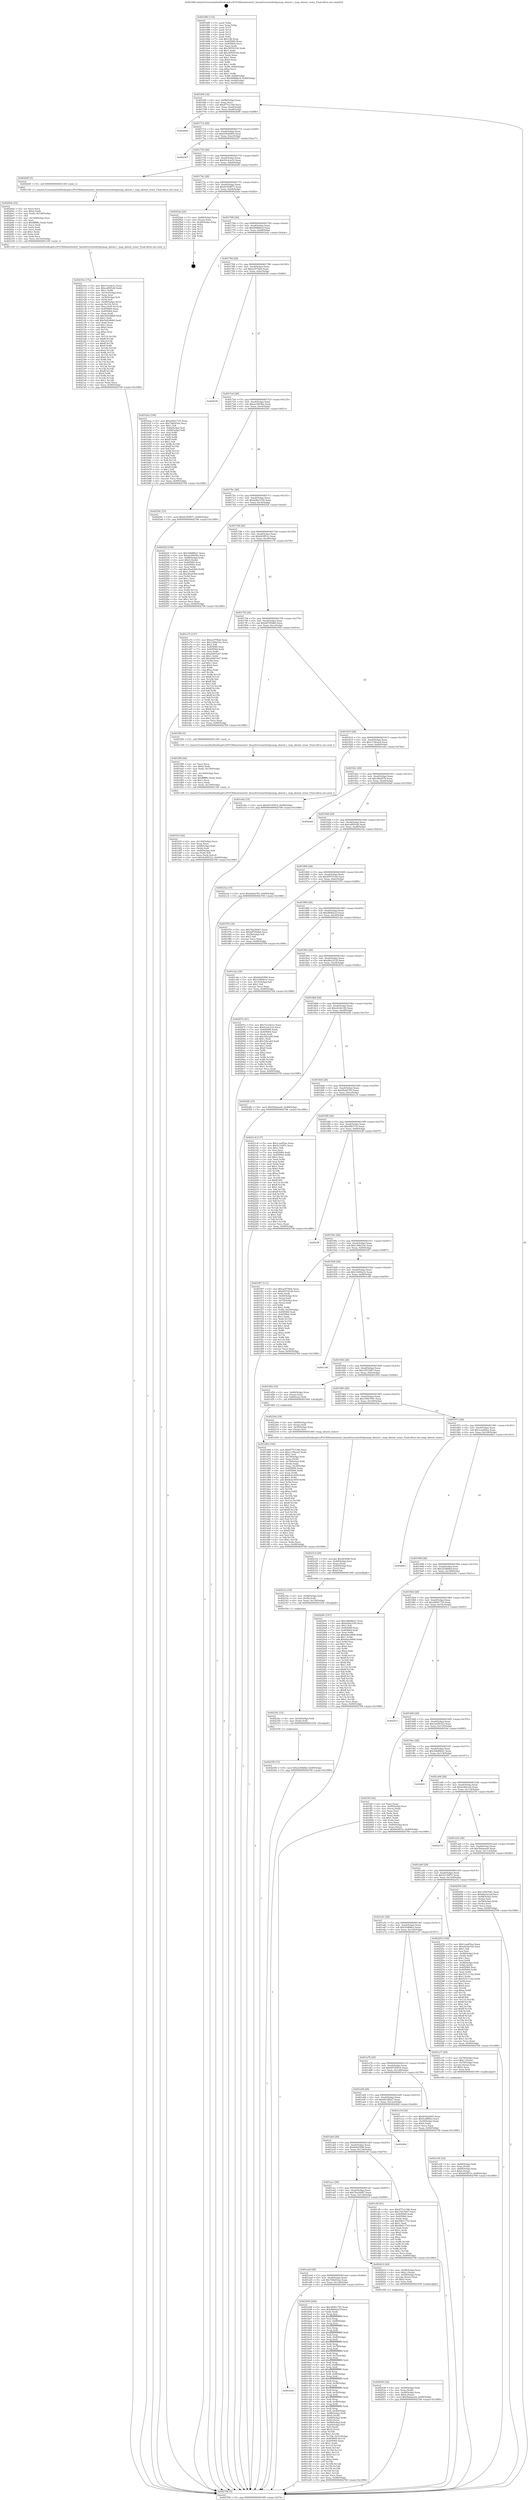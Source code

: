 digraph "0x401680" {
  label = "0x401680 (/mnt/c/Users/mathe/Desktop/tcc/POCII/binaries/extr_linuxdriversmtdchipsmap_absent.c_map_absent_erase_Final-ollvm.out::main(0))"
  labelloc = "t"
  node[shape=record]

  Entry [label="",width=0.3,height=0.3,shape=circle,fillcolor=black,style=filled]
  "0x4016f4" [label="{
     0x4016f4 [32]\l
     | [instrs]\l
     &nbsp;&nbsp;0x4016f4 \<+6\>: mov -0x90(%rbp),%eax\l
     &nbsp;&nbsp;0x4016fa \<+2\>: mov %eax,%ecx\l
     &nbsp;&nbsp;0x4016fc \<+6\>: sub $0x877e1346,%ecx\l
     &nbsp;&nbsp;0x401702 \<+6\>: mov %eax,-0xa4(%rbp)\l
     &nbsp;&nbsp;0x401708 \<+6\>: mov %ecx,-0xa8(%rbp)\l
     &nbsp;&nbsp;0x40170e \<+6\>: je 0000000000402608 \<main+0xf88\>\l
  }"]
  "0x402608" [label="{
     0x402608\l
  }", style=dashed]
  "0x401714" [label="{
     0x401714 [28]\l
     | [instrs]\l
     &nbsp;&nbsp;0x401714 \<+5\>: jmp 0000000000401719 \<main+0x99\>\l
     &nbsp;&nbsp;0x401719 \<+6\>: mov -0xa4(%rbp),%eax\l
     &nbsp;&nbsp;0x40171f \<+5\>: sub $0x9342d465,%eax\l
     &nbsp;&nbsp;0x401724 \<+6\>: mov %eax,-0xac(%rbp)\l
     &nbsp;&nbsp;0x40172a \<+6\>: je 0000000000402367 \<main+0xce7\>\l
  }"]
  Exit [label="",width=0.3,height=0.3,shape=circle,fillcolor=black,style=filled,peripheries=2]
  "0x402367" [label="{
     0x402367\l
  }", style=dashed]
  "0x401730" [label="{
     0x401730 [28]\l
     | [instrs]\l
     &nbsp;&nbsp;0x401730 \<+5\>: jmp 0000000000401735 \<main+0xb5\>\l
     &nbsp;&nbsp;0x401735 \<+6\>: mov -0xa4(%rbp),%eax\l
     &nbsp;&nbsp;0x40173b \<+5\>: sub $0x93c4ca10,%eax\l
     &nbsp;&nbsp;0x401740 \<+6\>: mov %eax,-0xb0(%rbp)\l
     &nbsp;&nbsp;0x401746 \<+6\>: je 00000000004020d5 \<main+0xa55\>\l
  }"]
  "0x402358" [label="{
     0x402358 [15]\l
     | [instrs]\l
     &nbsp;&nbsp;0x402358 \<+10\>: movl $0x225db8ef,-0x90(%rbp)\l
     &nbsp;&nbsp;0x402362 \<+5\>: jmp 0000000000402708 \<main+0x1088\>\l
  }"]
  "0x4020d5" [label="{
     0x4020d5 [5]\l
     | [instrs]\l
     &nbsp;&nbsp;0x4020d5 \<+5\>: call 0000000000401160 \<next_i\>\l
     | [calls]\l
     &nbsp;&nbsp;0x401160 \{1\} (/mnt/c/Users/mathe/Desktop/tcc/POCII/binaries/extr_linuxdriversmtdchipsmap_absent.c_map_absent_erase_Final-ollvm.out::next_i)\l
  }"]
  "0x40174c" [label="{
     0x40174c [28]\l
     | [instrs]\l
     &nbsp;&nbsp;0x40174c \<+5\>: jmp 0000000000401751 \<main+0xd1\>\l
     &nbsp;&nbsp;0x401751 \<+6\>: mov -0xa4(%rbp),%eax\l
     &nbsp;&nbsp;0x401757 \<+5\>: sub $0x9c559871,%eax\l
     &nbsp;&nbsp;0x40175c \<+6\>: mov %eax,-0xb4(%rbp)\l
     &nbsp;&nbsp;0x401762 \<+6\>: je 00000000004025ab \<main+0xf2b\>\l
  }"]
  "0x40234c" [label="{
     0x40234c [12]\l
     | [instrs]\l
     &nbsp;&nbsp;0x40234c \<+4\>: mov -0x50(%rbp),%rdi\l
     &nbsp;&nbsp;0x402350 \<+3\>: mov (%rdi),%rdi\l
     &nbsp;&nbsp;0x402353 \<+5\>: call 0000000000401030 \<free@plt\>\l
     | [calls]\l
     &nbsp;&nbsp;0x401030 \{1\} (unknown)\l
  }"]
  "0x4025ab" [label="{
     0x4025ab [24]\l
     | [instrs]\l
     &nbsp;&nbsp;0x4025ab \<+7\>: mov -0x88(%rbp),%rax\l
     &nbsp;&nbsp;0x4025b2 \<+2\>: mov (%rax),%eax\l
     &nbsp;&nbsp;0x4025b4 \<+4\>: lea -0x28(%rbp),%rsp\l
     &nbsp;&nbsp;0x4025b8 \<+1\>: pop %rbx\l
     &nbsp;&nbsp;0x4025b9 \<+2\>: pop %r12\l
     &nbsp;&nbsp;0x4025bb \<+2\>: pop %r13\l
     &nbsp;&nbsp;0x4025bd \<+2\>: pop %r14\l
     &nbsp;&nbsp;0x4025bf \<+2\>: pop %r15\l
     &nbsp;&nbsp;0x4025c1 \<+1\>: pop %rbp\l
     &nbsp;&nbsp;0x4025c2 \<+1\>: ret\l
  }"]
  "0x401768" [label="{
     0x401768 [28]\l
     | [instrs]\l
     &nbsp;&nbsp;0x401768 \<+5\>: jmp 000000000040176d \<main+0xed\>\l
     &nbsp;&nbsp;0x40176d \<+6\>: mov -0xa4(%rbp),%eax\l
     &nbsp;&nbsp;0x401773 \<+5\>: sub $0x9fd88bcd,%eax\l
     &nbsp;&nbsp;0x401778 \<+6\>: mov %eax,-0xb8(%rbp)\l
     &nbsp;&nbsp;0x40177e \<+6\>: je 0000000000401b2a \<main+0x4aa\>\l
  }"]
  "0x40233a" [label="{
     0x40233a [18]\l
     | [instrs]\l
     &nbsp;&nbsp;0x40233a \<+4\>: mov -0x68(%rbp),%rdi\l
     &nbsp;&nbsp;0x40233e \<+3\>: mov (%rdi),%rdi\l
     &nbsp;&nbsp;0x402341 \<+6\>: mov %eax,-0x150(%rbp)\l
     &nbsp;&nbsp;0x402347 \<+5\>: call 0000000000401030 \<free@plt\>\l
     | [calls]\l
     &nbsp;&nbsp;0x401030 \{1\} (unknown)\l
  }"]
  "0x401b2a" [label="{
     0x401b2a [106]\l
     | [instrs]\l
     &nbsp;&nbsp;0x401b2a \<+5\>: mov $0x28561725,%eax\l
     &nbsp;&nbsp;0x401b2f \<+5\>: mov $0x7d8203ee,%ecx\l
     &nbsp;&nbsp;0x401b34 \<+2\>: mov $0x1,%dl\l
     &nbsp;&nbsp;0x401b36 \<+7\>: mov -0x8a(%rbp),%sil\l
     &nbsp;&nbsp;0x401b3d \<+7\>: mov -0x89(%rbp),%dil\l
     &nbsp;&nbsp;0x401b44 \<+3\>: mov %sil,%r8b\l
     &nbsp;&nbsp;0x401b47 \<+4\>: xor $0xff,%r8b\l
     &nbsp;&nbsp;0x401b4b \<+3\>: mov %dil,%r9b\l
     &nbsp;&nbsp;0x401b4e \<+4\>: xor $0xff,%r9b\l
     &nbsp;&nbsp;0x401b52 \<+3\>: xor $0x1,%dl\l
     &nbsp;&nbsp;0x401b55 \<+3\>: mov %r8b,%r10b\l
     &nbsp;&nbsp;0x401b58 \<+4\>: and $0xff,%r10b\l
     &nbsp;&nbsp;0x401b5c \<+3\>: and %dl,%sil\l
     &nbsp;&nbsp;0x401b5f \<+3\>: mov %r9b,%r11b\l
     &nbsp;&nbsp;0x401b62 \<+4\>: and $0xff,%r11b\l
     &nbsp;&nbsp;0x401b66 \<+3\>: and %dl,%dil\l
     &nbsp;&nbsp;0x401b69 \<+3\>: or %sil,%r10b\l
     &nbsp;&nbsp;0x401b6c \<+3\>: or %dil,%r11b\l
     &nbsp;&nbsp;0x401b6f \<+3\>: xor %r11b,%r10b\l
     &nbsp;&nbsp;0x401b72 \<+3\>: or %r9b,%r8b\l
     &nbsp;&nbsp;0x401b75 \<+4\>: xor $0xff,%r8b\l
     &nbsp;&nbsp;0x401b79 \<+3\>: or $0x1,%dl\l
     &nbsp;&nbsp;0x401b7c \<+3\>: and %dl,%r8b\l
     &nbsp;&nbsp;0x401b7f \<+3\>: or %r8b,%r10b\l
     &nbsp;&nbsp;0x401b82 \<+4\>: test $0x1,%r10b\l
     &nbsp;&nbsp;0x401b86 \<+3\>: cmovne %ecx,%eax\l
     &nbsp;&nbsp;0x401b89 \<+6\>: mov %eax,-0x90(%rbp)\l
     &nbsp;&nbsp;0x401b8f \<+5\>: jmp 0000000000402708 \<main+0x1088\>\l
  }"]
  "0x401784" [label="{
     0x401784 [28]\l
     | [instrs]\l
     &nbsp;&nbsp;0x401784 \<+5\>: jmp 0000000000401789 \<main+0x109\>\l
     &nbsp;&nbsp;0x401789 \<+6\>: mov -0xa4(%rbp),%eax\l
     &nbsp;&nbsp;0x40178f \<+5\>: sub $0xac975fab,%eax\l
     &nbsp;&nbsp;0x401794 \<+6\>: mov %eax,-0xbc(%rbp)\l
     &nbsp;&nbsp;0x40179a \<+6\>: je 0000000000402638 \<main+0xfb8\>\l
  }"]
  "0x402708" [label="{
     0x402708 [5]\l
     | [instrs]\l
     &nbsp;&nbsp;0x402708 \<+5\>: jmp 00000000004016f4 \<main+0x74\>\l
  }"]
  "0x401680" [label="{
     0x401680 [116]\l
     | [instrs]\l
     &nbsp;&nbsp;0x401680 \<+1\>: push %rbp\l
     &nbsp;&nbsp;0x401681 \<+3\>: mov %rsp,%rbp\l
     &nbsp;&nbsp;0x401684 \<+2\>: push %r15\l
     &nbsp;&nbsp;0x401686 \<+2\>: push %r14\l
     &nbsp;&nbsp;0x401688 \<+2\>: push %r13\l
     &nbsp;&nbsp;0x40168a \<+2\>: push %r12\l
     &nbsp;&nbsp;0x40168c \<+1\>: push %rbx\l
     &nbsp;&nbsp;0x40168d \<+7\>: sub $0x148,%rsp\l
     &nbsp;&nbsp;0x401694 \<+7\>: mov 0x405060,%eax\l
     &nbsp;&nbsp;0x40169b \<+7\>: mov 0x405064,%ecx\l
     &nbsp;&nbsp;0x4016a2 \<+2\>: mov %eax,%edx\l
     &nbsp;&nbsp;0x4016a4 \<+6\>: sub $0x38554102,%edx\l
     &nbsp;&nbsp;0x4016aa \<+3\>: sub $0x1,%edx\l
     &nbsp;&nbsp;0x4016ad \<+6\>: add $0x38554102,%edx\l
     &nbsp;&nbsp;0x4016b3 \<+3\>: imul %edx,%eax\l
     &nbsp;&nbsp;0x4016b6 \<+3\>: and $0x1,%eax\l
     &nbsp;&nbsp;0x4016b9 \<+3\>: cmp $0x0,%eax\l
     &nbsp;&nbsp;0x4016bc \<+4\>: sete %r8b\l
     &nbsp;&nbsp;0x4016c0 \<+4\>: and $0x1,%r8b\l
     &nbsp;&nbsp;0x4016c4 \<+7\>: mov %r8b,-0x8a(%rbp)\l
     &nbsp;&nbsp;0x4016cb \<+3\>: cmp $0xa,%ecx\l
     &nbsp;&nbsp;0x4016ce \<+4\>: setl %r8b\l
     &nbsp;&nbsp;0x4016d2 \<+4\>: and $0x1,%r8b\l
     &nbsp;&nbsp;0x4016d6 \<+7\>: mov %r8b,-0x89(%rbp)\l
     &nbsp;&nbsp;0x4016dd \<+10\>: movl $0x9fd88bcd,-0x90(%rbp)\l
     &nbsp;&nbsp;0x4016e7 \<+6\>: mov %edi,-0x94(%rbp)\l
     &nbsp;&nbsp;0x4016ed \<+7\>: mov %rsi,-0xa0(%rbp)\l
  }"]
  "0x40231d" [label="{
     0x40231d [29]\l
     | [instrs]\l
     &nbsp;&nbsp;0x40231d \<+10\>: movabs $0x4030b6,%rdi\l
     &nbsp;&nbsp;0x402327 \<+4\>: mov -0x40(%rbp),%rsi\l
     &nbsp;&nbsp;0x40232b \<+2\>: mov %eax,(%rsi)\l
     &nbsp;&nbsp;0x40232d \<+4\>: mov -0x40(%rbp),%rsi\l
     &nbsp;&nbsp;0x402331 \<+2\>: mov (%rsi),%esi\l
     &nbsp;&nbsp;0x402333 \<+2\>: mov $0x0,%al\l
     &nbsp;&nbsp;0x402335 \<+5\>: call 0000000000401040 \<printf@plt\>\l
     | [calls]\l
     &nbsp;&nbsp;0x401040 \{1\} (unknown)\l
  }"]
  "0x402638" [label="{
     0x402638\l
  }", style=dashed]
  "0x4017a0" [label="{
     0x4017a0 [28]\l
     | [instrs]\l
     &nbsp;&nbsp;0x4017a0 \<+5\>: jmp 00000000004017a5 \<main+0x125\>\l
     &nbsp;&nbsp;0x4017a5 \<+6\>: mov -0xa4(%rbp),%eax\l
     &nbsp;&nbsp;0x4017ab \<+5\>: sub $0xae39636e,%eax\l
     &nbsp;&nbsp;0x4017b0 \<+6\>: mov %eax,-0xc0(%rbp)\l
     &nbsp;&nbsp;0x4017b6 \<+6\>: je 000000000040259c \<main+0xf1c\>\l
  }"]
  "0x40210e" [label="{
     0x40210e [172]\l
     | [instrs]\l
     &nbsp;&nbsp;0x40210e \<+5\>: mov $0x7e1ede1e,%ecx\l
     &nbsp;&nbsp;0x402113 \<+5\>: mov $0xcaf091d6,%edx\l
     &nbsp;&nbsp;0x402118 \<+3\>: mov $0x1,%r8b\l
     &nbsp;&nbsp;0x40211b \<+6\>: mov -0x14c(%rbp),%esi\l
     &nbsp;&nbsp;0x402121 \<+3\>: imul %eax,%esi\l
     &nbsp;&nbsp;0x402124 \<+4\>: mov -0x50(%rbp),%r9\l
     &nbsp;&nbsp;0x402128 \<+3\>: mov (%r9),%r9\l
     &nbsp;&nbsp;0x40212b \<+4\>: mov -0x48(%rbp),%r10\l
     &nbsp;&nbsp;0x40212f \<+3\>: movslq (%r10),%r10\l
     &nbsp;&nbsp;0x402132 \<+4\>: mov %esi,(%r9,%r10,4)\l
     &nbsp;&nbsp;0x402136 \<+7\>: mov 0x405060,%eax\l
     &nbsp;&nbsp;0x40213d \<+7\>: mov 0x405064,%esi\l
     &nbsp;&nbsp;0x402144 \<+2\>: mov %eax,%edi\l
     &nbsp;&nbsp;0x402146 \<+6\>: sub $0x5e024660,%edi\l
     &nbsp;&nbsp;0x40214c \<+3\>: sub $0x1,%edi\l
     &nbsp;&nbsp;0x40214f \<+6\>: add $0x5e024660,%edi\l
     &nbsp;&nbsp;0x402155 \<+3\>: imul %edi,%eax\l
     &nbsp;&nbsp;0x402158 \<+3\>: and $0x1,%eax\l
     &nbsp;&nbsp;0x40215b \<+3\>: cmp $0x0,%eax\l
     &nbsp;&nbsp;0x40215e \<+4\>: sete %r11b\l
     &nbsp;&nbsp;0x402162 \<+3\>: cmp $0xa,%esi\l
     &nbsp;&nbsp;0x402165 \<+3\>: setl %bl\l
     &nbsp;&nbsp;0x402168 \<+3\>: mov %r11b,%r14b\l
     &nbsp;&nbsp;0x40216b \<+4\>: xor $0xff,%r14b\l
     &nbsp;&nbsp;0x40216f \<+3\>: mov %bl,%r15b\l
     &nbsp;&nbsp;0x402172 \<+4\>: xor $0xff,%r15b\l
     &nbsp;&nbsp;0x402176 \<+4\>: xor $0x0,%r8b\l
     &nbsp;&nbsp;0x40217a \<+3\>: mov %r14b,%r12b\l
     &nbsp;&nbsp;0x40217d \<+4\>: and $0x0,%r12b\l
     &nbsp;&nbsp;0x402181 \<+3\>: and %r8b,%r11b\l
     &nbsp;&nbsp;0x402184 \<+3\>: mov %r15b,%r13b\l
     &nbsp;&nbsp;0x402187 \<+4\>: and $0x0,%r13b\l
     &nbsp;&nbsp;0x40218b \<+3\>: and %r8b,%bl\l
     &nbsp;&nbsp;0x40218e \<+3\>: or %r11b,%r12b\l
     &nbsp;&nbsp;0x402191 \<+3\>: or %bl,%r13b\l
     &nbsp;&nbsp;0x402194 \<+3\>: xor %r13b,%r12b\l
     &nbsp;&nbsp;0x402197 \<+3\>: or %r15b,%r14b\l
     &nbsp;&nbsp;0x40219a \<+4\>: xor $0xff,%r14b\l
     &nbsp;&nbsp;0x40219e \<+4\>: or $0x0,%r8b\l
     &nbsp;&nbsp;0x4021a2 \<+3\>: and %r8b,%r14b\l
     &nbsp;&nbsp;0x4021a5 \<+3\>: or %r14b,%r12b\l
     &nbsp;&nbsp;0x4021a8 \<+4\>: test $0x1,%r12b\l
     &nbsp;&nbsp;0x4021ac \<+3\>: cmovne %edx,%ecx\l
     &nbsp;&nbsp;0x4021af \<+6\>: mov %ecx,-0x90(%rbp)\l
     &nbsp;&nbsp;0x4021b5 \<+5\>: jmp 0000000000402708 \<main+0x1088\>\l
  }"]
  "0x40259c" [label="{
     0x40259c [15]\l
     | [instrs]\l
     &nbsp;&nbsp;0x40259c \<+10\>: movl $0x9c559871,-0x90(%rbp)\l
     &nbsp;&nbsp;0x4025a6 \<+5\>: jmp 0000000000402708 \<main+0x1088\>\l
  }"]
  "0x4017bc" [label="{
     0x4017bc [28]\l
     | [instrs]\l
     &nbsp;&nbsp;0x4017bc \<+5\>: jmp 00000000004017c1 \<main+0x141\>\l
     &nbsp;&nbsp;0x4017c1 \<+6\>: mov -0xa4(%rbp),%eax\l
     &nbsp;&nbsp;0x4017c7 \<+5\>: sub $0xb28a1039,%eax\l
     &nbsp;&nbsp;0x4017cc \<+6\>: mov %eax,-0xc4(%rbp)\l
     &nbsp;&nbsp;0x4017d2 \<+6\>: je 000000000040252f \<main+0xeaf\>\l
  }"]
  "0x4020da" [label="{
     0x4020da [52]\l
     | [instrs]\l
     &nbsp;&nbsp;0x4020da \<+2\>: xor %ecx,%ecx\l
     &nbsp;&nbsp;0x4020dc \<+5\>: mov $0x2,%edx\l
     &nbsp;&nbsp;0x4020e1 \<+6\>: mov %edx,-0x148(%rbp)\l
     &nbsp;&nbsp;0x4020e7 \<+1\>: cltd\l
     &nbsp;&nbsp;0x4020e8 \<+6\>: mov -0x148(%rbp),%esi\l
     &nbsp;&nbsp;0x4020ee \<+2\>: idiv %esi\l
     &nbsp;&nbsp;0x4020f0 \<+6\>: imul $0xfffffffe,%edx,%edx\l
     &nbsp;&nbsp;0x4020f6 \<+2\>: mov %ecx,%edi\l
     &nbsp;&nbsp;0x4020f8 \<+2\>: sub %edx,%edi\l
     &nbsp;&nbsp;0x4020fa \<+2\>: mov %ecx,%edx\l
     &nbsp;&nbsp;0x4020fc \<+3\>: sub $0x1,%edx\l
     &nbsp;&nbsp;0x4020ff \<+2\>: add %edx,%edi\l
     &nbsp;&nbsp;0x402101 \<+2\>: sub %edi,%ecx\l
     &nbsp;&nbsp;0x402103 \<+6\>: mov %ecx,-0x14c(%rbp)\l
     &nbsp;&nbsp;0x402109 \<+5\>: call 0000000000401160 \<next_i\>\l
     | [calls]\l
     &nbsp;&nbsp;0x401160 \{1\} (/mnt/c/Users/mathe/Desktop/tcc/POCII/binaries/extr_linuxdriversmtdchipsmap_absent.c_map_absent_erase_Final-ollvm.out::next_i)\l
  }"]
  "0x40252f" [label="{
     0x40252f [109]\l
     | [instrs]\l
     &nbsp;&nbsp;0x40252f \<+5\>: mov $0x3db88b21,%eax\l
     &nbsp;&nbsp;0x402534 \<+5\>: mov $0xae39636e,%ecx\l
     &nbsp;&nbsp;0x402539 \<+7\>: mov -0x88(%rbp),%rdx\l
     &nbsp;&nbsp;0x402540 \<+6\>: movl $0x0,(%rdx)\l
     &nbsp;&nbsp;0x402546 \<+7\>: mov 0x405060,%esi\l
     &nbsp;&nbsp;0x40254d \<+7\>: mov 0x405064,%edi\l
     &nbsp;&nbsp;0x402554 \<+3\>: mov %esi,%r8d\l
     &nbsp;&nbsp;0x402557 \<+7\>: add $0x3fea0364,%r8d\l
     &nbsp;&nbsp;0x40255e \<+4\>: sub $0x1,%r8d\l
     &nbsp;&nbsp;0x402562 \<+7\>: sub $0x3fea0364,%r8d\l
     &nbsp;&nbsp;0x402569 \<+4\>: imul %r8d,%esi\l
     &nbsp;&nbsp;0x40256d \<+3\>: and $0x1,%esi\l
     &nbsp;&nbsp;0x402570 \<+3\>: cmp $0x0,%esi\l
     &nbsp;&nbsp;0x402573 \<+4\>: sete %r9b\l
     &nbsp;&nbsp;0x402577 \<+3\>: cmp $0xa,%edi\l
     &nbsp;&nbsp;0x40257a \<+4\>: setl %r10b\l
     &nbsp;&nbsp;0x40257e \<+3\>: mov %r9b,%r11b\l
     &nbsp;&nbsp;0x402581 \<+3\>: and %r10b,%r11b\l
     &nbsp;&nbsp;0x402584 \<+3\>: xor %r10b,%r9b\l
     &nbsp;&nbsp;0x402587 \<+3\>: or %r9b,%r11b\l
     &nbsp;&nbsp;0x40258a \<+4\>: test $0x1,%r11b\l
     &nbsp;&nbsp;0x40258e \<+3\>: cmovne %ecx,%eax\l
     &nbsp;&nbsp;0x402591 \<+6\>: mov %eax,-0x90(%rbp)\l
     &nbsp;&nbsp;0x402597 \<+5\>: jmp 0000000000402708 \<main+0x1088\>\l
  }"]
  "0x4017d8" [label="{
     0x4017d8 [28]\l
     | [instrs]\l
     &nbsp;&nbsp;0x4017d8 \<+5\>: jmp 00000000004017dd \<main+0x15d\>\l
     &nbsp;&nbsp;0x4017dd \<+6\>: mov -0xa4(%rbp),%eax\l
     &nbsp;&nbsp;0x4017e3 \<+5\>: sub $0xb63ff33c,%eax\l
     &nbsp;&nbsp;0x4017e8 \<+6\>: mov %eax,-0xc8(%rbp)\l
     &nbsp;&nbsp;0x4017ee \<+6\>: je 0000000000401e74 \<main+0x7f4\>\l
  }"]
  "0x402036" [label="{
     0x402036 [32]\l
     | [instrs]\l
     &nbsp;&nbsp;0x402036 \<+4\>: mov -0x50(%rbp),%rdi\l
     &nbsp;&nbsp;0x40203a \<+3\>: mov %rax,(%rdi)\l
     &nbsp;&nbsp;0x40203d \<+4\>: mov -0x48(%rbp),%rax\l
     &nbsp;&nbsp;0x402041 \<+6\>: movl $0x0,(%rax)\l
     &nbsp;&nbsp;0x402047 \<+10\>: movl $0x5bdaeae0,-0x90(%rbp)\l
     &nbsp;&nbsp;0x402051 \<+5\>: jmp 0000000000402708 \<main+0x1088\>\l
  }"]
  "0x401e74" [label="{
     0x401e74 [147]\l
     | [instrs]\l
     &nbsp;&nbsp;0x401e74 \<+5\>: mov $0xac975fab,%eax\l
     &nbsp;&nbsp;0x401e79 \<+5\>: mov $0x129b21bc,%ecx\l
     &nbsp;&nbsp;0x401e7e \<+2\>: mov $0x1,%dl\l
     &nbsp;&nbsp;0x401e80 \<+7\>: mov 0x405060,%esi\l
     &nbsp;&nbsp;0x401e87 \<+7\>: mov 0x405064,%edi\l
     &nbsp;&nbsp;0x401e8e \<+3\>: mov %esi,%r8d\l
     &nbsp;&nbsp;0x401e91 \<+7\>: sub $0xa0907a47,%r8d\l
     &nbsp;&nbsp;0x401e98 \<+4\>: sub $0x1,%r8d\l
     &nbsp;&nbsp;0x401e9c \<+7\>: add $0xa0907a47,%r8d\l
     &nbsp;&nbsp;0x401ea3 \<+4\>: imul %r8d,%esi\l
     &nbsp;&nbsp;0x401ea7 \<+3\>: and $0x1,%esi\l
     &nbsp;&nbsp;0x401eaa \<+3\>: cmp $0x0,%esi\l
     &nbsp;&nbsp;0x401ead \<+4\>: sete %r9b\l
     &nbsp;&nbsp;0x401eb1 \<+3\>: cmp $0xa,%edi\l
     &nbsp;&nbsp;0x401eb4 \<+4\>: setl %r10b\l
     &nbsp;&nbsp;0x401eb8 \<+3\>: mov %r9b,%r11b\l
     &nbsp;&nbsp;0x401ebb \<+4\>: xor $0xff,%r11b\l
     &nbsp;&nbsp;0x401ebf \<+3\>: mov %r10b,%bl\l
     &nbsp;&nbsp;0x401ec2 \<+3\>: xor $0xff,%bl\l
     &nbsp;&nbsp;0x401ec5 \<+3\>: xor $0x1,%dl\l
     &nbsp;&nbsp;0x401ec8 \<+3\>: mov %r11b,%r14b\l
     &nbsp;&nbsp;0x401ecb \<+4\>: and $0xff,%r14b\l
     &nbsp;&nbsp;0x401ecf \<+3\>: and %dl,%r9b\l
     &nbsp;&nbsp;0x401ed2 \<+3\>: mov %bl,%r15b\l
     &nbsp;&nbsp;0x401ed5 \<+4\>: and $0xff,%r15b\l
     &nbsp;&nbsp;0x401ed9 \<+3\>: and %dl,%r10b\l
     &nbsp;&nbsp;0x401edc \<+3\>: or %r9b,%r14b\l
     &nbsp;&nbsp;0x401edf \<+3\>: or %r10b,%r15b\l
     &nbsp;&nbsp;0x401ee2 \<+3\>: xor %r15b,%r14b\l
     &nbsp;&nbsp;0x401ee5 \<+3\>: or %bl,%r11b\l
     &nbsp;&nbsp;0x401ee8 \<+4\>: xor $0xff,%r11b\l
     &nbsp;&nbsp;0x401eec \<+3\>: or $0x1,%dl\l
     &nbsp;&nbsp;0x401eef \<+3\>: and %dl,%r11b\l
     &nbsp;&nbsp;0x401ef2 \<+3\>: or %r11b,%r14b\l
     &nbsp;&nbsp;0x401ef5 \<+4\>: test $0x1,%r14b\l
     &nbsp;&nbsp;0x401ef9 \<+3\>: cmovne %ecx,%eax\l
     &nbsp;&nbsp;0x401efc \<+6\>: mov %eax,-0x90(%rbp)\l
     &nbsp;&nbsp;0x401f02 \<+5\>: jmp 0000000000402708 \<main+0x1088\>\l
  }"]
  "0x4017f4" [label="{
     0x4017f4 [28]\l
     | [instrs]\l
     &nbsp;&nbsp;0x4017f4 \<+5\>: jmp 00000000004017f9 \<main+0x179\>\l
     &nbsp;&nbsp;0x4017f9 \<+6\>: mov -0xa4(%rbp),%eax\l
     &nbsp;&nbsp;0x4017ff \<+5\>: sub $0xb8795db6,%eax\l
     &nbsp;&nbsp;0x401804 \<+6\>: mov %eax,-0xcc(%rbp)\l
     &nbsp;&nbsp;0x40180a \<+6\>: je 0000000000401f94 \<main+0x914\>\l
  }"]
  "0x401fc5" [label="{
     0x401fc5 [42]\l
     | [instrs]\l
     &nbsp;&nbsp;0x401fc5 \<+6\>: mov -0x144(%rbp),%ecx\l
     &nbsp;&nbsp;0x401fcb \<+3\>: imul %eax,%ecx\l
     &nbsp;&nbsp;0x401fce \<+4\>: mov -0x68(%rbp),%rdi\l
     &nbsp;&nbsp;0x401fd2 \<+3\>: mov (%rdi),%rdi\l
     &nbsp;&nbsp;0x401fd5 \<+4\>: mov -0x60(%rbp),%r8\l
     &nbsp;&nbsp;0x401fd9 \<+3\>: movslq (%r8),%r8\l
     &nbsp;&nbsp;0x401fdc \<+4\>: mov %ecx,(%rdi,%r8,4)\l
     &nbsp;&nbsp;0x401fe0 \<+10\>: movl $0x3ad58323,-0x90(%rbp)\l
     &nbsp;&nbsp;0x401fea \<+5\>: jmp 0000000000402708 \<main+0x1088\>\l
  }"]
  "0x401f94" [label="{
     0x401f94 [5]\l
     | [instrs]\l
     &nbsp;&nbsp;0x401f94 \<+5\>: call 0000000000401160 \<next_i\>\l
     | [calls]\l
     &nbsp;&nbsp;0x401160 \{1\} (/mnt/c/Users/mathe/Desktop/tcc/POCII/binaries/extr_linuxdriversmtdchipsmap_absent.c_map_absent_erase_Final-ollvm.out::next_i)\l
  }"]
  "0x401810" [label="{
     0x401810 [28]\l
     | [instrs]\l
     &nbsp;&nbsp;0x401810 \<+5\>: jmp 0000000000401815 \<main+0x195\>\l
     &nbsp;&nbsp;0x401815 \<+6\>: mov -0xa4(%rbp),%eax\l
     &nbsp;&nbsp;0x40181b \<+5\>: sub $0xc139eee4,%eax\l
     &nbsp;&nbsp;0x401820 \<+6\>: mov %eax,-0xd0(%rbp)\l
     &nbsp;&nbsp;0x401826 \<+6\>: je 0000000000401e0a \<main+0x78a\>\l
  }"]
  "0x401f99" [label="{
     0x401f99 [44]\l
     | [instrs]\l
     &nbsp;&nbsp;0x401f99 \<+2\>: xor %ecx,%ecx\l
     &nbsp;&nbsp;0x401f9b \<+5\>: mov $0x2,%edx\l
     &nbsp;&nbsp;0x401fa0 \<+6\>: mov %edx,-0x140(%rbp)\l
     &nbsp;&nbsp;0x401fa6 \<+1\>: cltd\l
     &nbsp;&nbsp;0x401fa7 \<+6\>: mov -0x140(%rbp),%esi\l
     &nbsp;&nbsp;0x401fad \<+2\>: idiv %esi\l
     &nbsp;&nbsp;0x401faf \<+6\>: imul $0xfffffffe,%edx,%edx\l
     &nbsp;&nbsp;0x401fb5 \<+3\>: sub $0x1,%ecx\l
     &nbsp;&nbsp;0x401fb8 \<+2\>: sub %ecx,%edx\l
     &nbsp;&nbsp;0x401fba \<+6\>: mov %edx,-0x144(%rbp)\l
     &nbsp;&nbsp;0x401fc0 \<+5\>: call 0000000000401160 \<next_i\>\l
     | [calls]\l
     &nbsp;&nbsp;0x401160 \{1\} (/mnt/c/Users/mathe/Desktop/tcc/POCII/binaries/extr_linuxdriversmtdchipsmap_absent.c_map_absent_erase_Final-ollvm.out::next_i)\l
  }"]
  "0x401e0a" [label="{
     0x401e0a [15]\l
     | [instrs]\l
     &nbsp;&nbsp;0x401e0a \<+10\>: movl $0x607d5919,-0x90(%rbp)\l
     &nbsp;&nbsp;0x401e14 \<+5\>: jmp 0000000000402708 \<main+0x1088\>\l
  }"]
  "0x40182c" [label="{
     0x40182c [28]\l
     | [instrs]\l
     &nbsp;&nbsp;0x40182c \<+5\>: jmp 0000000000401831 \<main+0x1b1\>\l
     &nbsp;&nbsp;0x401831 \<+6\>: mov -0xa4(%rbp),%eax\l
     &nbsp;&nbsp;0x401837 \<+5\>: sub $0xc8faf479,%eax\l
     &nbsp;&nbsp;0x40183c \<+6\>: mov %eax,-0xd4(%rbp)\l
     &nbsp;&nbsp;0x401842 \<+6\>: je 00000000004026dd \<main+0x105d\>\l
  }"]
  "0x401e54" [label="{
     0x401e54 [32]\l
     | [instrs]\l
     &nbsp;&nbsp;0x401e54 \<+4\>: mov -0x68(%rbp),%rdi\l
     &nbsp;&nbsp;0x401e58 \<+3\>: mov %rax,(%rdi)\l
     &nbsp;&nbsp;0x401e5b \<+4\>: mov -0x60(%rbp),%rax\l
     &nbsp;&nbsp;0x401e5f \<+6\>: movl $0x0,(%rax)\l
     &nbsp;&nbsp;0x401e65 \<+10\>: movl $0xb63ff33c,-0x90(%rbp)\l
     &nbsp;&nbsp;0x401e6f \<+5\>: jmp 0000000000402708 \<main+0x1088\>\l
  }"]
  "0x4026dd" [label="{
     0x4026dd\l
  }", style=dashed]
  "0x401848" [label="{
     0x401848 [28]\l
     | [instrs]\l
     &nbsp;&nbsp;0x401848 \<+5\>: jmp 000000000040184d \<main+0x1cd\>\l
     &nbsp;&nbsp;0x40184d \<+6\>: mov -0xa4(%rbp),%eax\l
     &nbsp;&nbsp;0x401853 \<+5\>: sub $0xcaf091d6,%eax\l
     &nbsp;&nbsp;0x401858 \<+6\>: mov %eax,-0xd8(%rbp)\l
     &nbsp;&nbsp;0x40185e \<+6\>: je 00000000004021ba \<main+0xb3a\>\l
  }"]
  "0x401d64" [label="{
     0x401d64 [166]\l
     | [instrs]\l
     &nbsp;&nbsp;0x401d64 \<+5\>: mov $0x877e1346,%ecx\l
     &nbsp;&nbsp;0x401d69 \<+5\>: mov $0xc139eee4,%edx\l
     &nbsp;&nbsp;0x401d6e \<+3\>: mov $0x1,%sil\l
     &nbsp;&nbsp;0x401d71 \<+4\>: mov -0x78(%rbp),%rdi\l
     &nbsp;&nbsp;0x401d75 \<+2\>: mov %eax,(%rdi)\l
     &nbsp;&nbsp;0x401d77 \<+4\>: mov -0x78(%rbp),%rdi\l
     &nbsp;&nbsp;0x401d7b \<+2\>: mov (%rdi),%eax\l
     &nbsp;&nbsp;0x401d7d \<+3\>: mov %eax,-0x30(%rbp)\l
     &nbsp;&nbsp;0x401d80 \<+7\>: mov 0x405060,%eax\l
     &nbsp;&nbsp;0x401d87 \<+8\>: mov 0x405064,%r8d\l
     &nbsp;&nbsp;0x401d8f \<+3\>: mov %eax,%r9d\l
     &nbsp;&nbsp;0x401d92 \<+7\>: sub $0x8cbc405f,%r9d\l
     &nbsp;&nbsp;0x401d99 \<+4\>: sub $0x1,%r9d\l
     &nbsp;&nbsp;0x401d9d \<+7\>: add $0x8cbc405f,%r9d\l
     &nbsp;&nbsp;0x401da4 \<+4\>: imul %r9d,%eax\l
     &nbsp;&nbsp;0x401da8 \<+3\>: and $0x1,%eax\l
     &nbsp;&nbsp;0x401dab \<+3\>: cmp $0x0,%eax\l
     &nbsp;&nbsp;0x401dae \<+4\>: sete %r10b\l
     &nbsp;&nbsp;0x401db2 \<+4\>: cmp $0xa,%r8d\l
     &nbsp;&nbsp;0x401db6 \<+4\>: setl %r11b\l
     &nbsp;&nbsp;0x401dba \<+3\>: mov %r10b,%bl\l
     &nbsp;&nbsp;0x401dbd \<+3\>: xor $0xff,%bl\l
     &nbsp;&nbsp;0x401dc0 \<+3\>: mov %r11b,%r14b\l
     &nbsp;&nbsp;0x401dc3 \<+4\>: xor $0xff,%r14b\l
     &nbsp;&nbsp;0x401dc7 \<+4\>: xor $0x1,%sil\l
     &nbsp;&nbsp;0x401dcb \<+3\>: mov %bl,%r15b\l
     &nbsp;&nbsp;0x401dce \<+4\>: and $0xff,%r15b\l
     &nbsp;&nbsp;0x401dd2 \<+3\>: and %sil,%r10b\l
     &nbsp;&nbsp;0x401dd5 \<+3\>: mov %r14b,%r12b\l
     &nbsp;&nbsp;0x401dd8 \<+4\>: and $0xff,%r12b\l
     &nbsp;&nbsp;0x401ddc \<+3\>: and %sil,%r11b\l
     &nbsp;&nbsp;0x401ddf \<+3\>: or %r10b,%r15b\l
     &nbsp;&nbsp;0x401de2 \<+3\>: or %r11b,%r12b\l
     &nbsp;&nbsp;0x401de5 \<+3\>: xor %r12b,%r15b\l
     &nbsp;&nbsp;0x401de8 \<+3\>: or %r14b,%bl\l
     &nbsp;&nbsp;0x401deb \<+3\>: xor $0xff,%bl\l
     &nbsp;&nbsp;0x401dee \<+4\>: or $0x1,%sil\l
     &nbsp;&nbsp;0x401df2 \<+3\>: and %sil,%bl\l
     &nbsp;&nbsp;0x401df5 \<+3\>: or %bl,%r15b\l
     &nbsp;&nbsp;0x401df8 \<+4\>: test $0x1,%r15b\l
     &nbsp;&nbsp;0x401dfc \<+3\>: cmovne %edx,%ecx\l
     &nbsp;&nbsp;0x401dff \<+6\>: mov %ecx,-0x90(%rbp)\l
     &nbsp;&nbsp;0x401e05 \<+5\>: jmp 0000000000402708 \<main+0x1088\>\l
  }"]
  "0x4021ba" [label="{
     0x4021ba [15]\l
     | [instrs]\l
     &nbsp;&nbsp;0x4021ba \<+10\>: movl $0xf4a62783,-0x90(%rbp)\l
     &nbsp;&nbsp;0x4021c4 \<+5\>: jmp 0000000000402708 \<main+0x1088\>\l
  }"]
  "0x401864" [label="{
     0x401864 [28]\l
     | [instrs]\l
     &nbsp;&nbsp;0x401864 \<+5\>: jmp 0000000000401869 \<main+0x1e9\>\l
     &nbsp;&nbsp;0x401869 \<+6\>: mov -0xa4(%rbp),%eax\l
     &nbsp;&nbsp;0x40186f \<+5\>: sub $0xd557d1dd,%eax\l
     &nbsp;&nbsp;0x401874 \<+6\>: mov %eax,-0xdc(%rbp)\l
     &nbsp;&nbsp;0x40187a \<+6\>: je 0000000000401f76 \<main+0x8f6\>\l
  }"]
  "0x401b04" [label="{
     0x401b04\l
  }", style=dashed]
  "0x401f76" [label="{
     0x401f76 [30]\l
     | [instrs]\l
     &nbsp;&nbsp;0x401f76 \<+5\>: mov $0x7ba30047,%eax\l
     &nbsp;&nbsp;0x401f7b \<+5\>: mov $0xb8795db6,%ecx\l
     &nbsp;&nbsp;0x401f80 \<+3\>: mov -0x29(%rbp),%dl\l
     &nbsp;&nbsp;0x401f83 \<+3\>: test $0x1,%dl\l
     &nbsp;&nbsp;0x401f86 \<+3\>: cmovne %ecx,%eax\l
     &nbsp;&nbsp;0x401f89 \<+6\>: mov %eax,-0x90(%rbp)\l
     &nbsp;&nbsp;0x401f8f \<+5\>: jmp 0000000000402708 \<main+0x1088\>\l
  }"]
  "0x401880" [label="{
     0x401880 [28]\l
     | [instrs]\l
     &nbsp;&nbsp;0x401880 \<+5\>: jmp 0000000000401885 \<main+0x205\>\l
     &nbsp;&nbsp;0x401885 \<+6\>: mov -0xa4(%rbp),%eax\l
     &nbsp;&nbsp;0x40188b \<+5\>: sub $0xd6062a1f,%eax\l
     &nbsp;&nbsp;0x401890 \<+6\>: mov %eax,-0xe0(%rbp)\l
     &nbsp;&nbsp;0x401896 \<+6\>: je 0000000000401cba \<main+0x63a\>\l
  }"]
  "0x401b94" [label="{
     0x401b94 [294]\l
     | [instrs]\l
     &nbsp;&nbsp;0x401b94 \<+5\>: mov $0x28561725,%eax\l
     &nbsp;&nbsp;0x401b99 \<+5\>: mov $0xd6062a1f,%ecx\l
     &nbsp;&nbsp;0x401b9e \<+2\>: xor %edx,%edx\l
     &nbsp;&nbsp;0x401ba0 \<+3\>: mov %rsp,%rsi\l
     &nbsp;&nbsp;0x401ba3 \<+4\>: add $0xfffffffffffffff0,%rsi\l
     &nbsp;&nbsp;0x401ba7 \<+3\>: mov %rsi,%rsp\l
     &nbsp;&nbsp;0x401baa \<+7\>: mov %rsi,-0x88(%rbp)\l
     &nbsp;&nbsp;0x401bb1 \<+3\>: mov %rsp,%rsi\l
     &nbsp;&nbsp;0x401bb4 \<+4\>: add $0xfffffffffffffff0,%rsi\l
     &nbsp;&nbsp;0x401bb8 \<+3\>: mov %rsi,%rsp\l
     &nbsp;&nbsp;0x401bbb \<+3\>: mov %rsp,%rdi\l
     &nbsp;&nbsp;0x401bbe \<+4\>: add $0xfffffffffffffff0,%rdi\l
     &nbsp;&nbsp;0x401bc2 \<+3\>: mov %rdi,%rsp\l
     &nbsp;&nbsp;0x401bc5 \<+4\>: mov %rdi,-0x80(%rbp)\l
     &nbsp;&nbsp;0x401bc9 \<+3\>: mov %rsp,%rdi\l
     &nbsp;&nbsp;0x401bcc \<+4\>: add $0xfffffffffffffff0,%rdi\l
     &nbsp;&nbsp;0x401bd0 \<+3\>: mov %rdi,%rsp\l
     &nbsp;&nbsp;0x401bd3 \<+4\>: mov %rdi,-0x78(%rbp)\l
     &nbsp;&nbsp;0x401bd7 \<+3\>: mov %rsp,%rdi\l
     &nbsp;&nbsp;0x401bda \<+4\>: add $0xfffffffffffffff0,%rdi\l
     &nbsp;&nbsp;0x401bde \<+3\>: mov %rdi,%rsp\l
     &nbsp;&nbsp;0x401be1 \<+4\>: mov %rdi,-0x70(%rbp)\l
     &nbsp;&nbsp;0x401be5 \<+3\>: mov %rsp,%rdi\l
     &nbsp;&nbsp;0x401be8 \<+4\>: add $0xfffffffffffffff0,%rdi\l
     &nbsp;&nbsp;0x401bec \<+3\>: mov %rdi,%rsp\l
     &nbsp;&nbsp;0x401bef \<+4\>: mov %rdi,-0x68(%rbp)\l
     &nbsp;&nbsp;0x401bf3 \<+3\>: mov %rsp,%rdi\l
     &nbsp;&nbsp;0x401bf6 \<+4\>: add $0xfffffffffffffff0,%rdi\l
     &nbsp;&nbsp;0x401bfa \<+3\>: mov %rdi,%rsp\l
     &nbsp;&nbsp;0x401bfd \<+4\>: mov %rdi,-0x60(%rbp)\l
     &nbsp;&nbsp;0x401c01 \<+3\>: mov %rsp,%rdi\l
     &nbsp;&nbsp;0x401c04 \<+4\>: add $0xfffffffffffffff0,%rdi\l
     &nbsp;&nbsp;0x401c08 \<+3\>: mov %rdi,%rsp\l
     &nbsp;&nbsp;0x401c0b \<+4\>: mov %rdi,-0x58(%rbp)\l
     &nbsp;&nbsp;0x401c0f \<+3\>: mov %rsp,%rdi\l
     &nbsp;&nbsp;0x401c12 \<+4\>: add $0xfffffffffffffff0,%rdi\l
     &nbsp;&nbsp;0x401c16 \<+3\>: mov %rdi,%rsp\l
     &nbsp;&nbsp;0x401c19 \<+4\>: mov %rdi,-0x50(%rbp)\l
     &nbsp;&nbsp;0x401c1d \<+3\>: mov %rsp,%rdi\l
     &nbsp;&nbsp;0x401c20 \<+4\>: add $0xfffffffffffffff0,%rdi\l
     &nbsp;&nbsp;0x401c24 \<+3\>: mov %rdi,%rsp\l
     &nbsp;&nbsp;0x401c27 \<+4\>: mov %rdi,-0x48(%rbp)\l
     &nbsp;&nbsp;0x401c2b \<+3\>: mov %rsp,%rdi\l
     &nbsp;&nbsp;0x401c2e \<+4\>: add $0xfffffffffffffff0,%rdi\l
     &nbsp;&nbsp;0x401c32 \<+3\>: mov %rdi,%rsp\l
     &nbsp;&nbsp;0x401c35 \<+4\>: mov %rdi,-0x40(%rbp)\l
     &nbsp;&nbsp;0x401c39 \<+7\>: mov -0x88(%rbp),%rdi\l
     &nbsp;&nbsp;0x401c40 \<+6\>: movl $0x0,(%rdi)\l
     &nbsp;&nbsp;0x401c46 \<+7\>: mov -0x94(%rbp),%r8d\l
     &nbsp;&nbsp;0x401c4d \<+3\>: mov %r8d,(%rsi)\l
     &nbsp;&nbsp;0x401c50 \<+4\>: mov -0x80(%rbp),%rdi\l
     &nbsp;&nbsp;0x401c54 \<+7\>: mov -0xa0(%rbp),%r9\l
     &nbsp;&nbsp;0x401c5b \<+3\>: mov %r9,(%rdi)\l
     &nbsp;&nbsp;0x401c5e \<+3\>: cmpl $0x2,(%rsi)\l
     &nbsp;&nbsp;0x401c61 \<+4\>: setne %r10b\l
     &nbsp;&nbsp;0x401c65 \<+4\>: and $0x1,%r10b\l
     &nbsp;&nbsp;0x401c69 \<+4\>: mov %r10b,-0x31(%rbp)\l
     &nbsp;&nbsp;0x401c6d \<+8\>: mov 0x405060,%r11d\l
     &nbsp;&nbsp;0x401c75 \<+7\>: mov 0x405064,%ebx\l
     &nbsp;&nbsp;0x401c7c \<+3\>: sub $0x1,%edx\l
     &nbsp;&nbsp;0x401c7f \<+3\>: mov %r11d,%r14d\l
     &nbsp;&nbsp;0x401c82 \<+3\>: add %edx,%r14d\l
     &nbsp;&nbsp;0x401c85 \<+4\>: imul %r14d,%r11d\l
     &nbsp;&nbsp;0x401c89 \<+4\>: and $0x1,%r11d\l
     &nbsp;&nbsp;0x401c8d \<+4\>: cmp $0x0,%r11d\l
     &nbsp;&nbsp;0x401c91 \<+4\>: sete %r10b\l
     &nbsp;&nbsp;0x401c95 \<+3\>: cmp $0xa,%ebx\l
     &nbsp;&nbsp;0x401c98 \<+4\>: setl %r15b\l
     &nbsp;&nbsp;0x401c9c \<+3\>: mov %r10b,%r12b\l
     &nbsp;&nbsp;0x401c9f \<+3\>: and %r15b,%r12b\l
     &nbsp;&nbsp;0x401ca2 \<+3\>: xor %r15b,%r10b\l
     &nbsp;&nbsp;0x401ca5 \<+3\>: or %r10b,%r12b\l
     &nbsp;&nbsp;0x401ca8 \<+4\>: test $0x1,%r12b\l
     &nbsp;&nbsp;0x401cac \<+3\>: cmovne %ecx,%eax\l
     &nbsp;&nbsp;0x401caf \<+6\>: mov %eax,-0x90(%rbp)\l
     &nbsp;&nbsp;0x401cb5 \<+5\>: jmp 0000000000402708 \<main+0x1088\>\l
  }"]
  "0x401cba" [label="{
     0x401cba [30]\l
     | [instrs]\l
     &nbsp;&nbsp;0x401cba \<+5\>: mov $0x6da93f00,%eax\l
     &nbsp;&nbsp;0x401cbf \<+5\>: mov $0x14494e3c,%ecx\l
     &nbsp;&nbsp;0x401cc4 \<+3\>: mov -0x31(%rbp),%dl\l
     &nbsp;&nbsp;0x401cc7 \<+3\>: test $0x1,%dl\l
     &nbsp;&nbsp;0x401cca \<+3\>: cmovne %ecx,%eax\l
     &nbsp;&nbsp;0x401ccd \<+6\>: mov %eax,-0x90(%rbp)\l
     &nbsp;&nbsp;0x401cd3 \<+5\>: jmp 0000000000402708 \<main+0x1088\>\l
  }"]
  "0x40189c" [label="{
     0x40189c [28]\l
     | [instrs]\l
     &nbsp;&nbsp;0x40189c \<+5\>: jmp 00000000004018a1 \<main+0x221\>\l
     &nbsp;&nbsp;0x4018a1 \<+6\>: mov -0xa4(%rbp),%eax\l
     &nbsp;&nbsp;0x4018a7 \<+5\>: sub $0xd6a3212f,%eax\l
     &nbsp;&nbsp;0x4018ac \<+6\>: mov %eax,-0xe4(%rbp)\l
     &nbsp;&nbsp;0x4018b2 \<+6\>: je 000000000040207a \<main+0x9fa\>\l
  }"]
  "0x401ae8" [label="{
     0x401ae8 [28]\l
     | [instrs]\l
     &nbsp;&nbsp;0x401ae8 \<+5\>: jmp 0000000000401aed \<main+0x46d\>\l
     &nbsp;&nbsp;0x401aed \<+6\>: mov -0xa4(%rbp),%eax\l
     &nbsp;&nbsp;0x401af3 \<+5\>: sub $0x7d8203ee,%eax\l
     &nbsp;&nbsp;0x401af8 \<+6\>: mov %eax,-0x138(%rbp)\l
     &nbsp;&nbsp;0x401afe \<+6\>: je 0000000000401b94 \<main+0x514\>\l
  }"]
  "0x40207a" [label="{
     0x40207a [91]\l
     | [instrs]\l
     &nbsp;&nbsp;0x40207a \<+5\>: mov $0x7e1ede1e,%eax\l
     &nbsp;&nbsp;0x40207f \<+5\>: mov $0x93c4ca10,%ecx\l
     &nbsp;&nbsp;0x402084 \<+7\>: mov 0x405060,%edx\l
     &nbsp;&nbsp;0x40208b \<+7\>: mov 0x405064,%esi\l
     &nbsp;&nbsp;0x402092 \<+2\>: mov %edx,%edi\l
     &nbsp;&nbsp;0x402094 \<+6\>: sub $0x33bcab4,%edi\l
     &nbsp;&nbsp;0x40209a \<+3\>: sub $0x1,%edi\l
     &nbsp;&nbsp;0x40209d \<+6\>: add $0x33bcab4,%edi\l
     &nbsp;&nbsp;0x4020a3 \<+3\>: imul %edi,%edx\l
     &nbsp;&nbsp;0x4020a6 \<+3\>: and $0x1,%edx\l
     &nbsp;&nbsp;0x4020a9 \<+3\>: cmp $0x0,%edx\l
     &nbsp;&nbsp;0x4020ac \<+4\>: sete %r8b\l
     &nbsp;&nbsp;0x4020b0 \<+3\>: cmp $0xa,%esi\l
     &nbsp;&nbsp;0x4020b3 \<+4\>: setl %r9b\l
     &nbsp;&nbsp;0x4020b7 \<+3\>: mov %r8b,%r10b\l
     &nbsp;&nbsp;0x4020ba \<+3\>: and %r9b,%r10b\l
     &nbsp;&nbsp;0x4020bd \<+3\>: xor %r9b,%r8b\l
     &nbsp;&nbsp;0x4020c0 \<+3\>: or %r8b,%r10b\l
     &nbsp;&nbsp;0x4020c3 \<+4\>: test $0x1,%r10b\l
     &nbsp;&nbsp;0x4020c7 \<+3\>: cmovne %ecx,%eax\l
     &nbsp;&nbsp;0x4020ca \<+6\>: mov %eax,-0x90(%rbp)\l
     &nbsp;&nbsp;0x4020d0 \<+5\>: jmp 0000000000402708 \<main+0x1088\>\l
  }"]
  "0x4018b8" [label="{
     0x4018b8 [28]\l
     | [instrs]\l
     &nbsp;&nbsp;0x4018b8 \<+5\>: jmp 00000000004018bd \<main+0x23d\>\l
     &nbsp;&nbsp;0x4018bd \<+6\>: mov -0xa4(%rbp),%eax\l
     &nbsp;&nbsp;0x4018c3 \<+5\>: sub $0xe0c0e192,%eax\l
     &nbsp;&nbsp;0x4018c8 \<+6\>: mov %eax,-0xe8(%rbp)\l
     &nbsp;&nbsp;0x4018ce \<+6\>: je 00000000004022fb \<main+0xc7b\>\l
  }"]
  "0x402019" [label="{
     0x402019 [29]\l
     | [instrs]\l
     &nbsp;&nbsp;0x402019 \<+4\>: mov -0x58(%rbp),%rax\l
     &nbsp;&nbsp;0x40201d \<+6\>: movl $0x1,(%rax)\l
     &nbsp;&nbsp;0x402023 \<+4\>: mov -0x58(%rbp),%rax\l
     &nbsp;&nbsp;0x402027 \<+3\>: movslq (%rax),%rax\l
     &nbsp;&nbsp;0x40202a \<+4\>: shl $0x2,%rax\l
     &nbsp;&nbsp;0x40202e \<+3\>: mov %rax,%rdi\l
     &nbsp;&nbsp;0x402031 \<+5\>: call 0000000000401050 \<malloc@plt\>\l
     | [calls]\l
     &nbsp;&nbsp;0x401050 \{1\} (unknown)\l
  }"]
  "0x4022fb" [label="{
     0x4022fb [15]\l
     | [instrs]\l
     &nbsp;&nbsp;0x4022fb \<+10\>: movl $0x5bdaeae0,-0x90(%rbp)\l
     &nbsp;&nbsp;0x402305 \<+5\>: jmp 0000000000402708 \<main+0x1088\>\l
  }"]
  "0x4018d4" [label="{
     0x4018d4 [28]\l
     | [instrs]\l
     &nbsp;&nbsp;0x4018d4 \<+5\>: jmp 00000000004018d9 \<main+0x259\>\l
     &nbsp;&nbsp;0x4018d9 \<+6\>: mov -0xa4(%rbp),%eax\l
     &nbsp;&nbsp;0x4018df \<+5\>: sub $0xf4a62783,%eax\l
     &nbsp;&nbsp;0x4018e4 \<+6\>: mov %eax,-0xec(%rbp)\l
     &nbsp;&nbsp;0x4018ea \<+6\>: je 00000000004021c9 \<main+0xb49\>\l
  }"]
  "0x401acc" [label="{
     0x401acc [28]\l
     | [instrs]\l
     &nbsp;&nbsp;0x401acc \<+5\>: jmp 0000000000401ad1 \<main+0x451\>\l
     &nbsp;&nbsp;0x401ad1 \<+6\>: mov -0xa4(%rbp),%eax\l
     &nbsp;&nbsp;0x401ad7 \<+5\>: sub $0x7ba30047,%eax\l
     &nbsp;&nbsp;0x401adc \<+6\>: mov %eax,-0x134(%rbp)\l
     &nbsp;&nbsp;0x401ae2 \<+6\>: je 0000000000402019 \<main+0x999\>\l
  }"]
  "0x4021c9" [label="{
     0x4021c9 [137]\l
     | [instrs]\l
     &nbsp;&nbsp;0x4021c9 \<+5\>: mov $0x1cae85ea,%eax\l
     &nbsp;&nbsp;0x4021ce \<+5\>: mov $0x5c339f7c,%ecx\l
     &nbsp;&nbsp;0x4021d3 \<+2\>: mov $0x1,%dl\l
     &nbsp;&nbsp;0x4021d5 \<+2\>: xor %esi,%esi\l
     &nbsp;&nbsp;0x4021d7 \<+7\>: mov 0x405060,%edi\l
     &nbsp;&nbsp;0x4021de \<+8\>: mov 0x405064,%r8d\l
     &nbsp;&nbsp;0x4021e6 \<+3\>: sub $0x1,%esi\l
     &nbsp;&nbsp;0x4021e9 \<+3\>: mov %edi,%r9d\l
     &nbsp;&nbsp;0x4021ec \<+3\>: add %esi,%r9d\l
     &nbsp;&nbsp;0x4021ef \<+4\>: imul %r9d,%edi\l
     &nbsp;&nbsp;0x4021f3 \<+3\>: and $0x1,%edi\l
     &nbsp;&nbsp;0x4021f6 \<+3\>: cmp $0x0,%edi\l
     &nbsp;&nbsp;0x4021f9 \<+4\>: sete %r10b\l
     &nbsp;&nbsp;0x4021fd \<+4\>: cmp $0xa,%r8d\l
     &nbsp;&nbsp;0x402201 \<+4\>: setl %r11b\l
     &nbsp;&nbsp;0x402205 \<+3\>: mov %r10b,%bl\l
     &nbsp;&nbsp;0x402208 \<+3\>: xor $0xff,%bl\l
     &nbsp;&nbsp;0x40220b \<+3\>: mov %r11b,%r14b\l
     &nbsp;&nbsp;0x40220e \<+4\>: xor $0xff,%r14b\l
     &nbsp;&nbsp;0x402212 \<+3\>: xor $0x1,%dl\l
     &nbsp;&nbsp;0x402215 \<+3\>: mov %bl,%r15b\l
     &nbsp;&nbsp;0x402218 \<+4\>: and $0xff,%r15b\l
     &nbsp;&nbsp;0x40221c \<+3\>: and %dl,%r10b\l
     &nbsp;&nbsp;0x40221f \<+3\>: mov %r14b,%r12b\l
     &nbsp;&nbsp;0x402222 \<+4\>: and $0xff,%r12b\l
     &nbsp;&nbsp;0x402226 \<+3\>: and %dl,%r11b\l
     &nbsp;&nbsp;0x402229 \<+3\>: or %r10b,%r15b\l
     &nbsp;&nbsp;0x40222c \<+3\>: or %r11b,%r12b\l
     &nbsp;&nbsp;0x40222f \<+3\>: xor %r12b,%r15b\l
     &nbsp;&nbsp;0x402232 \<+3\>: or %r14b,%bl\l
     &nbsp;&nbsp;0x402235 \<+3\>: xor $0xff,%bl\l
     &nbsp;&nbsp;0x402238 \<+3\>: or $0x1,%dl\l
     &nbsp;&nbsp;0x40223b \<+2\>: and %dl,%bl\l
     &nbsp;&nbsp;0x40223d \<+3\>: or %bl,%r15b\l
     &nbsp;&nbsp;0x402240 \<+4\>: test $0x1,%r15b\l
     &nbsp;&nbsp;0x402244 \<+3\>: cmovne %ecx,%eax\l
     &nbsp;&nbsp;0x402247 \<+6\>: mov %eax,-0x90(%rbp)\l
     &nbsp;&nbsp;0x40224d \<+5\>: jmp 0000000000402708 \<main+0x1088\>\l
  }"]
  "0x4018f0" [label="{
     0x4018f0 [28]\l
     | [instrs]\l
     &nbsp;&nbsp;0x4018f0 \<+5\>: jmp 00000000004018f5 \<main+0x275\>\l
     &nbsp;&nbsp;0x4018f5 \<+6\>: mov -0xa4(%rbp),%eax\l
     &nbsp;&nbsp;0x4018fb \<+5\>: sub $0x4d63710,%eax\l
     &nbsp;&nbsp;0x401900 \<+6\>: mov %eax,-0xf0(%rbp)\l
     &nbsp;&nbsp;0x401906 \<+6\>: je 00000000004023ff \<main+0xd7f\>\l
  }"]
  "0x401cf9" [label="{
     0x401cf9 [91]\l
     | [instrs]\l
     &nbsp;&nbsp;0x401cf9 \<+5\>: mov $0x877e1346,%eax\l
     &nbsp;&nbsp;0x401cfe \<+5\>: mov $0x15f15267,%ecx\l
     &nbsp;&nbsp;0x401d03 \<+7\>: mov 0x405060,%edx\l
     &nbsp;&nbsp;0x401d0a \<+7\>: mov 0x405064,%esi\l
     &nbsp;&nbsp;0x401d11 \<+2\>: mov %edx,%edi\l
     &nbsp;&nbsp;0x401d13 \<+6\>: sub $0x94611743,%edi\l
     &nbsp;&nbsp;0x401d19 \<+3\>: sub $0x1,%edi\l
     &nbsp;&nbsp;0x401d1c \<+6\>: add $0x94611743,%edi\l
     &nbsp;&nbsp;0x401d22 \<+3\>: imul %edi,%edx\l
     &nbsp;&nbsp;0x401d25 \<+3\>: and $0x1,%edx\l
     &nbsp;&nbsp;0x401d28 \<+3\>: cmp $0x0,%edx\l
     &nbsp;&nbsp;0x401d2b \<+4\>: sete %r8b\l
     &nbsp;&nbsp;0x401d2f \<+3\>: cmp $0xa,%esi\l
     &nbsp;&nbsp;0x401d32 \<+4\>: setl %r9b\l
     &nbsp;&nbsp;0x401d36 \<+3\>: mov %r8b,%r10b\l
     &nbsp;&nbsp;0x401d39 \<+3\>: and %r9b,%r10b\l
     &nbsp;&nbsp;0x401d3c \<+3\>: xor %r9b,%r8b\l
     &nbsp;&nbsp;0x401d3f \<+3\>: or %r8b,%r10b\l
     &nbsp;&nbsp;0x401d42 \<+4\>: test $0x1,%r10b\l
     &nbsp;&nbsp;0x401d46 \<+3\>: cmovne %ecx,%eax\l
     &nbsp;&nbsp;0x401d49 \<+6\>: mov %eax,-0x90(%rbp)\l
     &nbsp;&nbsp;0x401d4f \<+5\>: jmp 0000000000402708 \<main+0x1088\>\l
  }"]
  "0x4023ff" [label="{
     0x4023ff\l
  }", style=dashed]
  "0x40190c" [label="{
     0x40190c [28]\l
     | [instrs]\l
     &nbsp;&nbsp;0x40190c \<+5\>: jmp 0000000000401911 \<main+0x291\>\l
     &nbsp;&nbsp;0x401911 \<+6\>: mov -0xa4(%rbp),%eax\l
     &nbsp;&nbsp;0x401917 \<+5\>: sub $0x129b21bc,%eax\l
     &nbsp;&nbsp;0x40191c \<+6\>: mov %eax,-0xf4(%rbp)\l
     &nbsp;&nbsp;0x401922 \<+6\>: je 0000000000401f07 \<main+0x887\>\l
  }"]
  "0x401ab0" [label="{
     0x401ab0 [28]\l
     | [instrs]\l
     &nbsp;&nbsp;0x401ab0 \<+5\>: jmp 0000000000401ab5 \<main+0x435\>\l
     &nbsp;&nbsp;0x401ab5 \<+6\>: mov -0xa4(%rbp),%eax\l
     &nbsp;&nbsp;0x401abb \<+5\>: sub $0x6da93f00,%eax\l
     &nbsp;&nbsp;0x401ac0 \<+6\>: mov %eax,-0x130(%rbp)\l
     &nbsp;&nbsp;0x401ac6 \<+6\>: je 0000000000401cf9 \<main+0x679\>\l
  }"]
  "0x401f07" [label="{
     0x401f07 [111]\l
     | [instrs]\l
     &nbsp;&nbsp;0x401f07 \<+5\>: mov $0xac975fab,%eax\l
     &nbsp;&nbsp;0x401f0c \<+5\>: mov $0xd557d1dd,%ecx\l
     &nbsp;&nbsp;0x401f11 \<+2\>: xor %edx,%edx\l
     &nbsp;&nbsp;0x401f13 \<+4\>: mov -0x60(%rbp),%rsi\l
     &nbsp;&nbsp;0x401f17 \<+2\>: mov (%rsi),%edi\l
     &nbsp;&nbsp;0x401f19 \<+4\>: mov -0x70(%rbp),%rsi\l
     &nbsp;&nbsp;0x401f1d \<+2\>: cmp (%rsi),%edi\l
     &nbsp;&nbsp;0x401f1f \<+4\>: setl %r8b\l
     &nbsp;&nbsp;0x401f23 \<+4\>: and $0x1,%r8b\l
     &nbsp;&nbsp;0x401f27 \<+4\>: mov %r8b,-0x29(%rbp)\l
     &nbsp;&nbsp;0x401f2b \<+7\>: mov 0x405060,%edi\l
     &nbsp;&nbsp;0x401f32 \<+8\>: mov 0x405064,%r9d\l
     &nbsp;&nbsp;0x401f3a \<+3\>: sub $0x1,%edx\l
     &nbsp;&nbsp;0x401f3d \<+3\>: mov %edi,%r10d\l
     &nbsp;&nbsp;0x401f40 \<+3\>: add %edx,%r10d\l
     &nbsp;&nbsp;0x401f43 \<+4\>: imul %r10d,%edi\l
     &nbsp;&nbsp;0x401f47 \<+3\>: and $0x1,%edi\l
     &nbsp;&nbsp;0x401f4a \<+3\>: cmp $0x0,%edi\l
     &nbsp;&nbsp;0x401f4d \<+4\>: sete %r8b\l
     &nbsp;&nbsp;0x401f51 \<+4\>: cmp $0xa,%r9d\l
     &nbsp;&nbsp;0x401f55 \<+4\>: setl %r11b\l
     &nbsp;&nbsp;0x401f59 \<+3\>: mov %r8b,%bl\l
     &nbsp;&nbsp;0x401f5c \<+3\>: and %r11b,%bl\l
     &nbsp;&nbsp;0x401f5f \<+3\>: xor %r11b,%r8b\l
     &nbsp;&nbsp;0x401f62 \<+3\>: or %r8b,%bl\l
     &nbsp;&nbsp;0x401f65 \<+3\>: test $0x1,%bl\l
     &nbsp;&nbsp;0x401f68 \<+3\>: cmovne %ecx,%eax\l
     &nbsp;&nbsp;0x401f6b \<+6\>: mov %eax,-0x90(%rbp)\l
     &nbsp;&nbsp;0x401f71 \<+5\>: jmp 0000000000402708 \<main+0x1088\>\l
  }"]
  "0x401928" [label="{
     0x401928 [28]\l
     | [instrs]\l
     &nbsp;&nbsp;0x401928 \<+5\>: jmp 000000000040192d \<main+0x2ad\>\l
     &nbsp;&nbsp;0x40192d \<+6\>: mov -0xa4(%rbp),%eax\l
     &nbsp;&nbsp;0x401933 \<+5\>: sub $0x14494e3c,%eax\l
     &nbsp;&nbsp;0x401938 \<+6\>: mov %eax,-0xf8(%rbp)\l
     &nbsp;&nbsp;0x40193e \<+6\>: je 0000000000401cd8 \<main+0x658\>\l
  }"]
  "0x40248d" [label="{
     0x40248d\l
  }", style=dashed]
  "0x401cd8" [label="{
     0x401cd8\l
  }", style=dashed]
  "0x401944" [label="{
     0x401944 [28]\l
     | [instrs]\l
     &nbsp;&nbsp;0x401944 \<+5\>: jmp 0000000000401949 \<main+0x2c9\>\l
     &nbsp;&nbsp;0x401949 \<+6\>: mov -0xa4(%rbp),%eax\l
     &nbsp;&nbsp;0x40194f \<+5\>: sub $0x15f15267,%eax\l
     &nbsp;&nbsp;0x401954 \<+6\>: mov %eax,-0xfc(%rbp)\l
     &nbsp;&nbsp;0x40195a \<+6\>: je 0000000000401d54 \<main+0x6d4\>\l
  }"]
  "0x401a94" [label="{
     0x401a94 [28]\l
     | [instrs]\l
     &nbsp;&nbsp;0x401a94 \<+5\>: jmp 0000000000401a99 \<main+0x419\>\l
     &nbsp;&nbsp;0x401a99 \<+6\>: mov -0xa4(%rbp),%eax\l
     &nbsp;&nbsp;0x401a9f \<+5\>: sub $0x6b18f2e7,%eax\l
     &nbsp;&nbsp;0x401aa4 \<+6\>: mov %eax,-0x12c(%rbp)\l
     &nbsp;&nbsp;0x401aaa \<+6\>: je 000000000040248d \<main+0xe0d\>\l
  }"]
  "0x401d54" [label="{
     0x401d54 [16]\l
     | [instrs]\l
     &nbsp;&nbsp;0x401d54 \<+4\>: mov -0x80(%rbp),%rax\l
     &nbsp;&nbsp;0x401d58 \<+3\>: mov (%rax),%rax\l
     &nbsp;&nbsp;0x401d5b \<+4\>: mov 0x8(%rax),%rdi\l
     &nbsp;&nbsp;0x401d5f \<+5\>: call 0000000000401060 \<atoi@plt\>\l
     | [calls]\l
     &nbsp;&nbsp;0x401060 \{1\} (unknown)\l
  }"]
  "0x401960" [label="{
     0x401960 [28]\l
     | [instrs]\l
     &nbsp;&nbsp;0x401960 \<+5\>: jmp 0000000000401965 \<main+0x2e5\>\l
     &nbsp;&nbsp;0x401965 \<+6\>: mov -0xa4(%rbp),%eax\l
     &nbsp;&nbsp;0x40196b \<+5\>: sub $0x195b7091,%eax\l
     &nbsp;&nbsp;0x401970 \<+6\>: mov %eax,-0x100(%rbp)\l
     &nbsp;&nbsp;0x401976 \<+6\>: je 000000000040230a \<main+0xc8a\>\l
  }"]
  "0x401e19" [label="{
     0x401e19 [30]\l
     | [instrs]\l
     &nbsp;&nbsp;0x401e19 \<+5\>: mov $0x9342d465,%eax\l
     &nbsp;&nbsp;0x401e1e \<+5\>: mov $0x5cd89fce,%ecx\l
     &nbsp;&nbsp;0x401e23 \<+3\>: mov -0x30(%rbp),%edx\l
     &nbsp;&nbsp;0x401e26 \<+3\>: cmp $0x0,%edx\l
     &nbsp;&nbsp;0x401e29 \<+3\>: cmove %ecx,%eax\l
     &nbsp;&nbsp;0x401e2c \<+6\>: mov %eax,-0x90(%rbp)\l
     &nbsp;&nbsp;0x401e32 \<+5\>: jmp 0000000000402708 \<main+0x1088\>\l
  }"]
  "0x40230a" [label="{
     0x40230a [19]\l
     | [instrs]\l
     &nbsp;&nbsp;0x40230a \<+4\>: mov -0x68(%rbp),%rax\l
     &nbsp;&nbsp;0x40230e \<+3\>: mov (%rax),%rdi\l
     &nbsp;&nbsp;0x402311 \<+4\>: mov -0x50(%rbp),%rax\l
     &nbsp;&nbsp;0x402315 \<+3\>: mov (%rax),%rsi\l
     &nbsp;&nbsp;0x402318 \<+5\>: call 0000000000401440 \<map_absent_erase\>\l
     | [calls]\l
     &nbsp;&nbsp;0x401440 \{1\} (/mnt/c/Users/mathe/Desktop/tcc/POCII/binaries/extr_linuxdriversmtdchipsmap_absent.c_map_absent_erase_Final-ollvm.out::map_absent_erase)\l
  }"]
  "0x40197c" [label="{
     0x40197c [28]\l
     | [instrs]\l
     &nbsp;&nbsp;0x40197c \<+5\>: jmp 0000000000401981 \<main+0x301\>\l
     &nbsp;&nbsp;0x401981 \<+6\>: mov -0xa4(%rbp),%eax\l
     &nbsp;&nbsp;0x401987 \<+5\>: sub $0x1cae85ea,%eax\l
     &nbsp;&nbsp;0x40198c \<+6\>: mov %eax,-0x104(%rbp)\l
     &nbsp;&nbsp;0x401992 \<+6\>: je 00000000004026b3 \<main+0x1033\>\l
  }"]
  "0x401a78" [label="{
     0x401a78 [28]\l
     | [instrs]\l
     &nbsp;&nbsp;0x401a78 \<+5\>: jmp 0000000000401a7d \<main+0x3fd\>\l
     &nbsp;&nbsp;0x401a7d \<+6\>: mov -0xa4(%rbp),%eax\l
     &nbsp;&nbsp;0x401a83 \<+5\>: sub $0x607d5919,%eax\l
     &nbsp;&nbsp;0x401a88 \<+6\>: mov %eax,-0x128(%rbp)\l
     &nbsp;&nbsp;0x401a8e \<+6\>: je 0000000000401e19 \<main+0x799\>\l
  }"]
  "0x4026b3" [label="{
     0x4026b3\l
  }", style=dashed]
  "0x401998" [label="{
     0x401998 [28]\l
     | [instrs]\l
     &nbsp;&nbsp;0x401998 \<+5\>: jmp 000000000040199d \<main+0x31d\>\l
     &nbsp;&nbsp;0x40199d \<+6\>: mov -0xa4(%rbp),%eax\l
     &nbsp;&nbsp;0x4019a3 \<+5\>: sub $0x225db8ef,%eax\l
     &nbsp;&nbsp;0x4019a8 \<+6\>: mov %eax,-0x108(%rbp)\l
     &nbsp;&nbsp;0x4019ae \<+6\>: je 000000000040249c \<main+0xe1c\>\l
  }"]
  "0x401e37" [label="{
     0x401e37 [29]\l
     | [instrs]\l
     &nbsp;&nbsp;0x401e37 \<+4\>: mov -0x70(%rbp),%rax\l
     &nbsp;&nbsp;0x401e3b \<+6\>: movl $0x1,(%rax)\l
     &nbsp;&nbsp;0x401e41 \<+4\>: mov -0x70(%rbp),%rax\l
     &nbsp;&nbsp;0x401e45 \<+3\>: movslq (%rax),%rax\l
     &nbsp;&nbsp;0x401e48 \<+4\>: shl $0x2,%rax\l
     &nbsp;&nbsp;0x401e4c \<+3\>: mov %rax,%rdi\l
     &nbsp;&nbsp;0x401e4f \<+5\>: call 0000000000401050 \<malloc@plt\>\l
     | [calls]\l
     &nbsp;&nbsp;0x401050 \{1\} (unknown)\l
  }"]
  "0x40249c" [label="{
     0x40249c [147]\l
     | [instrs]\l
     &nbsp;&nbsp;0x40249c \<+5\>: mov $0x3db88b21,%eax\l
     &nbsp;&nbsp;0x4024a1 \<+5\>: mov $0xb28a1039,%ecx\l
     &nbsp;&nbsp;0x4024a6 \<+2\>: mov $0x1,%dl\l
     &nbsp;&nbsp;0x4024a8 \<+7\>: mov 0x405060,%esi\l
     &nbsp;&nbsp;0x4024af \<+7\>: mov 0x405064,%edi\l
     &nbsp;&nbsp;0x4024b6 \<+3\>: mov %esi,%r8d\l
     &nbsp;&nbsp;0x4024b9 \<+7\>: sub $0x64ac4998,%r8d\l
     &nbsp;&nbsp;0x4024c0 \<+4\>: sub $0x1,%r8d\l
     &nbsp;&nbsp;0x4024c4 \<+7\>: add $0x64ac4998,%r8d\l
     &nbsp;&nbsp;0x4024cb \<+4\>: imul %r8d,%esi\l
     &nbsp;&nbsp;0x4024cf \<+3\>: and $0x1,%esi\l
     &nbsp;&nbsp;0x4024d2 \<+3\>: cmp $0x0,%esi\l
     &nbsp;&nbsp;0x4024d5 \<+4\>: sete %r9b\l
     &nbsp;&nbsp;0x4024d9 \<+3\>: cmp $0xa,%edi\l
     &nbsp;&nbsp;0x4024dc \<+4\>: setl %r10b\l
     &nbsp;&nbsp;0x4024e0 \<+3\>: mov %r9b,%r11b\l
     &nbsp;&nbsp;0x4024e3 \<+4\>: xor $0xff,%r11b\l
     &nbsp;&nbsp;0x4024e7 \<+3\>: mov %r10b,%bl\l
     &nbsp;&nbsp;0x4024ea \<+3\>: xor $0xff,%bl\l
     &nbsp;&nbsp;0x4024ed \<+3\>: xor $0x1,%dl\l
     &nbsp;&nbsp;0x4024f0 \<+3\>: mov %r11b,%r14b\l
     &nbsp;&nbsp;0x4024f3 \<+4\>: and $0xff,%r14b\l
     &nbsp;&nbsp;0x4024f7 \<+3\>: and %dl,%r9b\l
     &nbsp;&nbsp;0x4024fa \<+3\>: mov %bl,%r15b\l
     &nbsp;&nbsp;0x4024fd \<+4\>: and $0xff,%r15b\l
     &nbsp;&nbsp;0x402501 \<+3\>: and %dl,%r10b\l
     &nbsp;&nbsp;0x402504 \<+3\>: or %r9b,%r14b\l
     &nbsp;&nbsp;0x402507 \<+3\>: or %r10b,%r15b\l
     &nbsp;&nbsp;0x40250a \<+3\>: xor %r15b,%r14b\l
     &nbsp;&nbsp;0x40250d \<+3\>: or %bl,%r11b\l
     &nbsp;&nbsp;0x402510 \<+4\>: xor $0xff,%r11b\l
     &nbsp;&nbsp;0x402514 \<+3\>: or $0x1,%dl\l
     &nbsp;&nbsp;0x402517 \<+3\>: and %dl,%r11b\l
     &nbsp;&nbsp;0x40251a \<+3\>: or %r11b,%r14b\l
     &nbsp;&nbsp;0x40251d \<+4\>: test $0x1,%r14b\l
     &nbsp;&nbsp;0x402521 \<+3\>: cmovne %ecx,%eax\l
     &nbsp;&nbsp;0x402524 \<+6\>: mov %eax,-0x90(%rbp)\l
     &nbsp;&nbsp;0x40252a \<+5\>: jmp 0000000000402708 \<main+0x1088\>\l
  }"]
  "0x4019b4" [label="{
     0x4019b4 [28]\l
     | [instrs]\l
     &nbsp;&nbsp;0x4019b4 \<+5\>: jmp 00000000004019b9 \<main+0x339\>\l
     &nbsp;&nbsp;0x4019b9 \<+6\>: mov -0xa4(%rbp),%eax\l
     &nbsp;&nbsp;0x4019bf \<+5\>: sub $0x28561725,%eax\l
     &nbsp;&nbsp;0x4019c4 \<+6\>: mov %eax,-0x10c(%rbp)\l
     &nbsp;&nbsp;0x4019ca \<+6\>: je 00000000004025c3 \<main+0xf43\>\l
  }"]
  "0x401a5c" [label="{
     0x401a5c [28]\l
     | [instrs]\l
     &nbsp;&nbsp;0x401a5c \<+5\>: jmp 0000000000401a61 \<main+0x3e1\>\l
     &nbsp;&nbsp;0x401a61 \<+6\>: mov -0xa4(%rbp),%eax\l
     &nbsp;&nbsp;0x401a67 \<+5\>: sub $0x5cd89fce,%eax\l
     &nbsp;&nbsp;0x401a6c \<+6\>: mov %eax,-0x124(%rbp)\l
     &nbsp;&nbsp;0x401a72 \<+6\>: je 0000000000401e37 \<main+0x7b7\>\l
  }"]
  "0x4025c3" [label="{
     0x4025c3\l
  }", style=dashed]
  "0x4019d0" [label="{
     0x4019d0 [28]\l
     | [instrs]\l
     &nbsp;&nbsp;0x4019d0 \<+5\>: jmp 00000000004019d5 \<main+0x355\>\l
     &nbsp;&nbsp;0x4019d5 \<+6\>: mov -0xa4(%rbp),%eax\l
     &nbsp;&nbsp;0x4019db \<+5\>: sub $0x3ad58323,%eax\l
     &nbsp;&nbsp;0x4019e0 \<+6\>: mov %eax,-0x110(%rbp)\l
     &nbsp;&nbsp;0x4019e6 \<+6\>: je 0000000000401fef \<main+0x96f\>\l
  }"]
  "0x402252" [label="{
     0x402252 [169]\l
     | [instrs]\l
     &nbsp;&nbsp;0x402252 \<+5\>: mov $0x1cae85ea,%eax\l
     &nbsp;&nbsp;0x402257 \<+5\>: mov $0xe0c0e192,%ecx\l
     &nbsp;&nbsp;0x40225c \<+2\>: mov $0x1,%dl\l
     &nbsp;&nbsp;0x40225e \<+2\>: xor %esi,%esi\l
     &nbsp;&nbsp;0x402260 \<+4\>: mov -0x48(%rbp),%rdi\l
     &nbsp;&nbsp;0x402264 \<+3\>: mov (%rdi),%r8d\l
     &nbsp;&nbsp;0x402267 \<+3\>: sub $0x1,%esi\l
     &nbsp;&nbsp;0x40226a \<+3\>: sub %esi,%r8d\l
     &nbsp;&nbsp;0x40226d \<+4\>: mov -0x48(%rbp),%rdi\l
     &nbsp;&nbsp;0x402271 \<+3\>: mov %r8d,(%rdi)\l
     &nbsp;&nbsp;0x402274 \<+7\>: mov 0x405060,%esi\l
     &nbsp;&nbsp;0x40227b \<+8\>: mov 0x405064,%r8d\l
     &nbsp;&nbsp;0x402283 \<+3\>: mov %esi,%r9d\l
     &nbsp;&nbsp;0x402286 \<+7\>: add $0x53311142,%r9d\l
     &nbsp;&nbsp;0x40228d \<+4\>: sub $0x1,%r9d\l
     &nbsp;&nbsp;0x402291 \<+7\>: sub $0x53311142,%r9d\l
     &nbsp;&nbsp;0x402298 \<+4\>: imul %r9d,%esi\l
     &nbsp;&nbsp;0x40229c \<+3\>: and $0x1,%esi\l
     &nbsp;&nbsp;0x40229f \<+3\>: cmp $0x0,%esi\l
     &nbsp;&nbsp;0x4022a2 \<+4\>: sete %r10b\l
     &nbsp;&nbsp;0x4022a6 \<+4\>: cmp $0xa,%r8d\l
     &nbsp;&nbsp;0x4022aa \<+4\>: setl %r11b\l
     &nbsp;&nbsp;0x4022ae \<+3\>: mov %r10b,%bl\l
     &nbsp;&nbsp;0x4022b1 \<+3\>: xor $0xff,%bl\l
     &nbsp;&nbsp;0x4022b4 \<+3\>: mov %r11b,%r14b\l
     &nbsp;&nbsp;0x4022b7 \<+4\>: xor $0xff,%r14b\l
     &nbsp;&nbsp;0x4022bb \<+3\>: xor $0x1,%dl\l
     &nbsp;&nbsp;0x4022be \<+3\>: mov %bl,%r15b\l
     &nbsp;&nbsp;0x4022c1 \<+4\>: and $0xff,%r15b\l
     &nbsp;&nbsp;0x4022c5 \<+3\>: and %dl,%r10b\l
     &nbsp;&nbsp;0x4022c8 \<+3\>: mov %r14b,%r12b\l
     &nbsp;&nbsp;0x4022cb \<+4\>: and $0xff,%r12b\l
     &nbsp;&nbsp;0x4022cf \<+3\>: and %dl,%r11b\l
     &nbsp;&nbsp;0x4022d2 \<+3\>: or %r10b,%r15b\l
     &nbsp;&nbsp;0x4022d5 \<+3\>: or %r11b,%r12b\l
     &nbsp;&nbsp;0x4022d8 \<+3\>: xor %r12b,%r15b\l
     &nbsp;&nbsp;0x4022db \<+3\>: or %r14b,%bl\l
     &nbsp;&nbsp;0x4022de \<+3\>: xor $0xff,%bl\l
     &nbsp;&nbsp;0x4022e1 \<+3\>: or $0x1,%dl\l
     &nbsp;&nbsp;0x4022e4 \<+2\>: and %dl,%bl\l
     &nbsp;&nbsp;0x4022e6 \<+3\>: or %bl,%r15b\l
     &nbsp;&nbsp;0x4022e9 \<+4\>: test $0x1,%r15b\l
     &nbsp;&nbsp;0x4022ed \<+3\>: cmovne %ecx,%eax\l
     &nbsp;&nbsp;0x4022f0 \<+6\>: mov %eax,-0x90(%rbp)\l
     &nbsp;&nbsp;0x4022f6 \<+5\>: jmp 0000000000402708 \<main+0x1088\>\l
  }"]
  "0x401fef" [label="{
     0x401fef [42]\l
     | [instrs]\l
     &nbsp;&nbsp;0x401fef \<+2\>: xor %eax,%eax\l
     &nbsp;&nbsp;0x401ff1 \<+4\>: mov -0x60(%rbp),%rcx\l
     &nbsp;&nbsp;0x401ff5 \<+2\>: mov (%rcx),%edx\l
     &nbsp;&nbsp;0x401ff7 \<+2\>: mov %eax,%esi\l
     &nbsp;&nbsp;0x401ff9 \<+2\>: sub %edx,%esi\l
     &nbsp;&nbsp;0x401ffb \<+2\>: mov %eax,%edx\l
     &nbsp;&nbsp;0x401ffd \<+3\>: sub $0x1,%edx\l
     &nbsp;&nbsp;0x402000 \<+2\>: add %edx,%esi\l
     &nbsp;&nbsp;0x402002 \<+2\>: sub %esi,%eax\l
     &nbsp;&nbsp;0x402004 \<+4\>: mov -0x60(%rbp),%rcx\l
     &nbsp;&nbsp;0x402008 \<+2\>: mov %eax,(%rcx)\l
     &nbsp;&nbsp;0x40200a \<+10\>: movl $0xb63ff33c,-0x90(%rbp)\l
     &nbsp;&nbsp;0x402014 \<+5\>: jmp 0000000000402708 \<main+0x1088\>\l
  }"]
  "0x4019ec" [label="{
     0x4019ec [28]\l
     | [instrs]\l
     &nbsp;&nbsp;0x4019ec \<+5\>: jmp 00000000004019f1 \<main+0x371\>\l
     &nbsp;&nbsp;0x4019f1 \<+6\>: mov -0xa4(%rbp),%eax\l
     &nbsp;&nbsp;0x4019f7 \<+5\>: sub $0x3db88b21,%eax\l
     &nbsp;&nbsp;0x4019fc \<+6\>: mov %eax,-0x114(%rbp)\l
     &nbsp;&nbsp;0x401a02 \<+6\>: je 00000000004026f1 \<main+0x1071\>\l
  }"]
  "0x401a40" [label="{
     0x401a40 [28]\l
     | [instrs]\l
     &nbsp;&nbsp;0x401a40 \<+5\>: jmp 0000000000401a45 \<main+0x3c5\>\l
     &nbsp;&nbsp;0x401a45 \<+6\>: mov -0xa4(%rbp),%eax\l
     &nbsp;&nbsp;0x401a4b \<+5\>: sub $0x5c339f7c,%eax\l
     &nbsp;&nbsp;0x401a50 \<+6\>: mov %eax,-0x120(%rbp)\l
     &nbsp;&nbsp;0x401a56 \<+6\>: je 0000000000402252 \<main+0xbd2\>\l
  }"]
  "0x4026f1" [label="{
     0x4026f1\l
  }", style=dashed]
  "0x401a08" [label="{
     0x401a08 [28]\l
     | [instrs]\l
     &nbsp;&nbsp;0x401a08 \<+5\>: jmp 0000000000401a0d \<main+0x38d\>\l
     &nbsp;&nbsp;0x401a0d \<+6\>: mov -0xa4(%rbp),%eax\l
     &nbsp;&nbsp;0x401a13 \<+5\>: sub $0x4c8dcced,%eax\l
     &nbsp;&nbsp;0x401a18 \<+6\>: mov %eax,-0x118(%rbp)\l
     &nbsp;&nbsp;0x401a1e \<+6\>: je 0000000000402376 \<main+0xcf6\>\l
  }"]
  "0x402056" [label="{
     0x402056 [36]\l
     | [instrs]\l
     &nbsp;&nbsp;0x402056 \<+5\>: mov $0x195b7091,%eax\l
     &nbsp;&nbsp;0x40205b \<+5\>: mov $0xd6a3212f,%ecx\l
     &nbsp;&nbsp;0x402060 \<+4\>: mov -0x48(%rbp),%rdx\l
     &nbsp;&nbsp;0x402064 \<+2\>: mov (%rdx),%esi\l
     &nbsp;&nbsp;0x402066 \<+4\>: mov -0x58(%rbp),%rdx\l
     &nbsp;&nbsp;0x40206a \<+2\>: cmp (%rdx),%esi\l
     &nbsp;&nbsp;0x40206c \<+3\>: cmovl %ecx,%eax\l
     &nbsp;&nbsp;0x40206f \<+6\>: mov %eax,-0x90(%rbp)\l
     &nbsp;&nbsp;0x402075 \<+5\>: jmp 0000000000402708 \<main+0x1088\>\l
  }"]
  "0x402376" [label="{
     0x402376\l
  }", style=dashed]
  "0x401a24" [label="{
     0x401a24 [28]\l
     | [instrs]\l
     &nbsp;&nbsp;0x401a24 \<+5\>: jmp 0000000000401a29 \<main+0x3a9\>\l
     &nbsp;&nbsp;0x401a29 \<+6\>: mov -0xa4(%rbp),%eax\l
     &nbsp;&nbsp;0x401a2f \<+5\>: sub $0x5bdaeae0,%eax\l
     &nbsp;&nbsp;0x401a34 \<+6\>: mov %eax,-0x11c(%rbp)\l
     &nbsp;&nbsp;0x401a3a \<+6\>: je 0000000000402056 \<main+0x9d6\>\l
  }"]
  Entry -> "0x401680" [label=" 1"]
  "0x4016f4" -> "0x402608" [label=" 0"]
  "0x4016f4" -> "0x401714" [label=" 30"]
  "0x4025ab" -> Exit [label=" 1"]
  "0x401714" -> "0x402367" [label=" 0"]
  "0x401714" -> "0x401730" [label=" 30"]
  "0x40259c" -> "0x402708" [label=" 1"]
  "0x401730" -> "0x4020d5" [label=" 1"]
  "0x401730" -> "0x40174c" [label=" 29"]
  "0x40252f" -> "0x402708" [label=" 1"]
  "0x40174c" -> "0x4025ab" [label=" 1"]
  "0x40174c" -> "0x401768" [label=" 28"]
  "0x40249c" -> "0x402708" [label=" 1"]
  "0x401768" -> "0x401b2a" [label=" 1"]
  "0x401768" -> "0x401784" [label=" 27"]
  "0x401b2a" -> "0x402708" [label=" 1"]
  "0x401680" -> "0x4016f4" [label=" 1"]
  "0x402708" -> "0x4016f4" [label=" 29"]
  "0x402358" -> "0x402708" [label=" 1"]
  "0x401784" -> "0x402638" [label=" 0"]
  "0x401784" -> "0x4017a0" [label=" 27"]
  "0x40234c" -> "0x402358" [label=" 1"]
  "0x4017a0" -> "0x40259c" [label=" 1"]
  "0x4017a0" -> "0x4017bc" [label=" 26"]
  "0x40233a" -> "0x40234c" [label=" 1"]
  "0x4017bc" -> "0x40252f" [label=" 1"]
  "0x4017bc" -> "0x4017d8" [label=" 25"]
  "0x40231d" -> "0x40233a" [label=" 1"]
  "0x4017d8" -> "0x401e74" [label=" 2"]
  "0x4017d8" -> "0x4017f4" [label=" 23"]
  "0x40230a" -> "0x40231d" [label=" 1"]
  "0x4017f4" -> "0x401f94" [label=" 1"]
  "0x4017f4" -> "0x401810" [label=" 22"]
  "0x4022fb" -> "0x402708" [label=" 1"]
  "0x401810" -> "0x401e0a" [label=" 1"]
  "0x401810" -> "0x40182c" [label=" 21"]
  "0x402252" -> "0x402708" [label=" 1"]
  "0x40182c" -> "0x4026dd" [label=" 0"]
  "0x40182c" -> "0x401848" [label=" 21"]
  "0x4021c9" -> "0x402708" [label=" 1"]
  "0x401848" -> "0x4021ba" [label=" 1"]
  "0x401848" -> "0x401864" [label=" 20"]
  "0x4021ba" -> "0x402708" [label=" 1"]
  "0x401864" -> "0x401f76" [label=" 2"]
  "0x401864" -> "0x401880" [label=" 18"]
  "0x4020da" -> "0x40210e" [label=" 1"]
  "0x401880" -> "0x401cba" [label=" 1"]
  "0x401880" -> "0x40189c" [label=" 17"]
  "0x4020d5" -> "0x4020da" [label=" 1"]
  "0x40189c" -> "0x40207a" [label=" 1"]
  "0x40189c" -> "0x4018b8" [label=" 16"]
  "0x402056" -> "0x402708" [label=" 2"]
  "0x4018b8" -> "0x4022fb" [label=" 1"]
  "0x4018b8" -> "0x4018d4" [label=" 15"]
  "0x402036" -> "0x402708" [label=" 1"]
  "0x4018d4" -> "0x4021c9" [label=" 1"]
  "0x4018d4" -> "0x4018f0" [label=" 14"]
  "0x401fef" -> "0x402708" [label=" 1"]
  "0x4018f0" -> "0x4023ff" [label=" 0"]
  "0x4018f0" -> "0x40190c" [label=" 14"]
  "0x401fc5" -> "0x402708" [label=" 1"]
  "0x40190c" -> "0x401f07" [label=" 2"]
  "0x40190c" -> "0x401928" [label=" 12"]
  "0x401f94" -> "0x401f99" [label=" 1"]
  "0x401928" -> "0x401cd8" [label=" 0"]
  "0x401928" -> "0x401944" [label=" 12"]
  "0x401f76" -> "0x402708" [label=" 2"]
  "0x401944" -> "0x401d54" [label=" 1"]
  "0x401944" -> "0x401960" [label=" 11"]
  "0x401e74" -> "0x402708" [label=" 2"]
  "0x401960" -> "0x40230a" [label=" 1"]
  "0x401960" -> "0x40197c" [label=" 10"]
  "0x401e54" -> "0x402708" [label=" 1"]
  "0x40197c" -> "0x4026b3" [label=" 0"]
  "0x40197c" -> "0x401998" [label=" 10"]
  "0x401e19" -> "0x402708" [label=" 1"]
  "0x401998" -> "0x40249c" [label=" 1"]
  "0x401998" -> "0x4019b4" [label=" 9"]
  "0x401e0a" -> "0x402708" [label=" 1"]
  "0x4019b4" -> "0x4025c3" [label=" 0"]
  "0x4019b4" -> "0x4019d0" [label=" 9"]
  "0x401d54" -> "0x401d64" [label=" 1"]
  "0x4019d0" -> "0x401fef" [label=" 1"]
  "0x4019d0" -> "0x4019ec" [label=" 8"]
  "0x401cf9" -> "0x402708" [label=" 1"]
  "0x4019ec" -> "0x4026f1" [label=" 0"]
  "0x4019ec" -> "0x401a08" [label=" 8"]
  "0x401b94" -> "0x402708" [label=" 1"]
  "0x401a08" -> "0x402376" [label=" 0"]
  "0x401a08" -> "0x401a24" [label=" 8"]
  "0x40210e" -> "0x402708" [label=" 1"]
  "0x401a24" -> "0x402056" [label=" 2"]
  "0x401a24" -> "0x401a40" [label=" 6"]
  "0x401cba" -> "0x402708" [label=" 1"]
  "0x401a40" -> "0x402252" [label=" 1"]
  "0x401a40" -> "0x401a5c" [label=" 5"]
  "0x401d64" -> "0x402708" [label=" 1"]
  "0x401a5c" -> "0x401e37" [label=" 1"]
  "0x401a5c" -> "0x401a78" [label=" 4"]
  "0x401e37" -> "0x401e54" [label=" 1"]
  "0x401a78" -> "0x401e19" [label=" 1"]
  "0x401a78" -> "0x401a94" [label=" 3"]
  "0x401f07" -> "0x402708" [label=" 2"]
  "0x401a94" -> "0x40248d" [label=" 0"]
  "0x401a94" -> "0x401ab0" [label=" 3"]
  "0x401f99" -> "0x401fc5" [label=" 1"]
  "0x401ab0" -> "0x401cf9" [label=" 1"]
  "0x401ab0" -> "0x401acc" [label=" 2"]
  "0x402019" -> "0x402036" [label=" 1"]
  "0x401acc" -> "0x402019" [label=" 1"]
  "0x401acc" -> "0x401ae8" [label=" 1"]
  "0x40207a" -> "0x402708" [label=" 1"]
  "0x401ae8" -> "0x401b94" [label=" 1"]
  "0x401ae8" -> "0x401b04" [label=" 0"]
}

